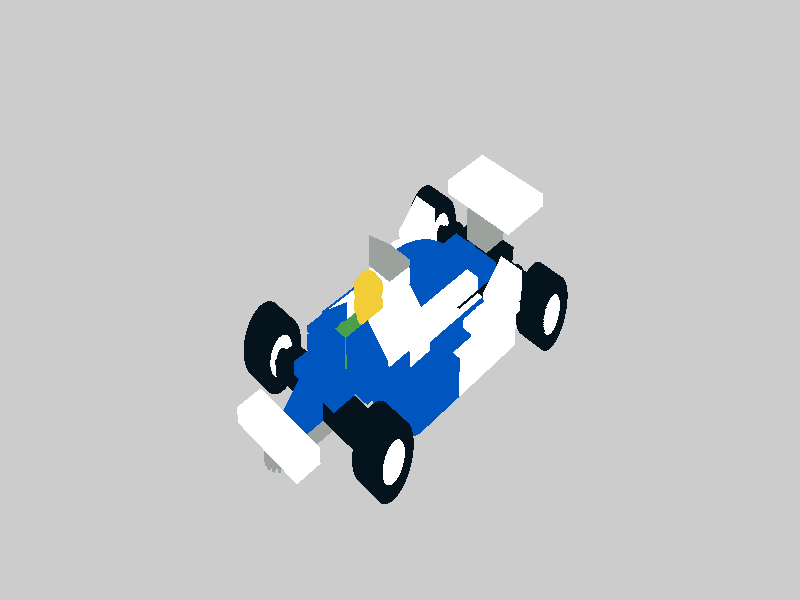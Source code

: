 // Generated By: LDView 4.1 Copyright (C) 2008 Travis Cobbs & Peter Bartfai
// See: http://ldview.sourceforge.net/
// Date: Tue Jun 28 22:45:34 2016
// Input LDraw File: 80s.ldr
// LDraw File Author: MLCad
//
// This file was automatically generated from an LDraw file by the program
// LDView.  See comments above for further details.

#declare LDXQual = 3;	// Quality (0 = Bounding Box; 1 = No Refraction; 2 = Normal; 3 = Stud Logos)
#declare LDXSW = 0.65;	// Seam Width (0 for no seams)
#declare LDXStuds = 1;	// Show studs? (1 = YES; 0 = NO)
#declare LDXRefls = 1;	// Reflections? (1 = YES; 0 = NO)
#declare LDXShads = 1;	// Shadows? (1 = YES; 0 = NO)
#declare LDXFloor = 1;	// Include Floor? (1 = YES; 0 = NO)

// Model bounds information
#declare LDXMinX = -94.75;
#declare LDXMinY = 16.25;
#declare LDXMinZ = -49.751999;
#declare LDXMaxX = 34.75;
#declare LDXMaxY = 86.75;
#declare LDXMaxZ = 189.75;
#declare LDXCenterX = -30;
#declare LDXCenterY = 51.5;
#declare LDXCenterZ = 69.999001;
#declare LDXCenter = <LDXCenterX,LDXCenterY,LDXCenterZ>;
#declare LDXRadius = 126.921593;

// Camera settings
#declare LDXCameraLoc = < 417.590546,-313.956116,-377.591522 >;	// Camera Location vector
#declare LDXCameraLookAt = < 22.847410336734583,8.3502736685653076,17.151574678847453 >;	// Camera look-at point vector
#declare LDXCameraSky = < -0.35355331295964665,-0.86602541850503822,0.35355343216893215 >;	// Camera sky vector (<0,-1,0> will usually work for standard "up")

#declare LDXFloorLoc = LDXMaxY;	// Floor location. (Dependent on floor axis; MAX_Y is bottom of model)
#declare LDXFloorAxis = y;	// Floor axis (x, y, or z)
#declare LDXFloorR = 0.8;	// Floor Red
#declare LDXFloorG = 0.8;	// Floor Green
#declare LDXFloorB = 0.8;	// Floor Blue
#declare LDXFloorAmb = 0.4;	// Floor Ambient
#declare LDXFloorDif = 0.4;	// Floor Diffuse
#declare LDXAmb = 0.4;
#declare LDXDif = 0.4;
#declare LDXRefl = 0.08;
#declare LDXPhong = 0.5;
#declare LDXPhongS = 40;
#declare LDXTRefl = 0.2;
#declare LDXTFilt = 0.85;
#declare LDXIoR = 1.25;
#declare LDXRubberRefl = 0;
#declare LDXRubberPhong = 0.1;
#declare LDXRubberPhongS = 10;
#declare LDXChromeRefl = 0.85;
#declare LDXChromeBril = 5;
#declare LDXChromeSpec = 0.8;
#declare LDXChromeRough = 0.01;
#declare LDXIPov = 1;	// Use inline POV code from LDraw file? (1 = YES; 0 = NO)
#declare LDXBgR = 0.6;	// Background Red
#declare LDXBgG = 0.6;	// Background Green
#declare LDXBgB = 0.6;	// Background Blue
#declare LDXOrigVer = version;	// DO NOT MODIFY

// Camera
#ifndef (LDXSkipCamera)
camera {
	#declare LDXCamAspect = 1362/632;
	location LDXCameraLoc
	sky LDXCameraSky
	right LDXCamAspect * < -1,0,0 >
	look_at LDXCameraLookAt
	angle 41.613163
}
#end

// Lights
#ifndef (LDXSkipLight1)
light_source {	// Latitude,Longitude: 45,0,LDXRadius*2
	<0*LDXRadius,-1.414214*LDXRadius,-1.414214*LDXRadius> + LDXCenter
	color rgb <1,1,1>
}
#end
#ifndef (LDXSkipLight2)
light_source {	// Latitude,Longitude: 30,120,LDXRadius*2
	<1.5*LDXRadius,-1*LDXRadius,0.866026*LDXRadius> + LDXCenter
	color rgb <1,1,1>
}
#end
#ifndef (LDXSkipLight3)
light_source {	// Latitude,Longitude: 60,-120,LDXRadius*2
	<-0.866025*LDXRadius,-1.732051*LDXRadius,0.5*LDXRadius> + LDXCenter
	color rgb <1,1,1>
}
#end

#macro LDXSeamMatrix(Width, Height, Depth, CenterX, CenterY, CenterZ)
#local aw = 0;
#local ah = 0;
#local ad = 0;
#local ax = 0;
#local ay = 0;
#local az = 0;
#if (Width != 0)
#local aw = 1-LDXSW/Width;
#end
#if (Height != 0)
#local ah = 1-LDXSW/Height;
#end
#if (Depth != 0)
#local ad = 1-LDXSW/Depth;
#end
#if (Width != 0 & CenterX != 0)
#local ax = LDXSW/(Width / CenterX);
#end
#if (Height != 0 & CenterY != 0)
#local ay = LDXSW/(Height / CenterY);
#end
#if (Depth != 0 & CenterZ != 0)
#local az = LDXSW/(Depth / CenterZ);
#end
matrix <aw,0,0,0,ah,0,0,0,ad,ax,ay,az>
#end


background { color rgb <LDXBgR,LDXBgG,LDXBgB> }

#ifndef (LDXSkipOpaqueColorMacro)
#macro LDXOpaqueColor(r, g, b)
#if (version >= 3.1) material { #end
	texture {
		pigment { rgbf <r,g,b,0> }
#if (LDXQual > 1)
		finish { ambient LDXAmb diffuse LDXDif }
		finish { phong LDXPhong phong_size LDXPhongS reflection LDXRefl }
#end
	}
#if (version >= 3.1) } #end
#end
#end

#ifndef (LDXColor0) // Black
#declare LDXColor0 = LDXOpaqueColor(0.019608,0.07451,0.113725)
#end

#ifndef (LDXColor1) // Blue
#declare LDXColor1 = LDXOpaqueColor(0,0.333333,0.74902)
#end

#ifndef (LDXColor7) // Light Gray
#declare LDXColor7 = LDXOpaqueColor(0.607843,0.631373,0.615686)
#end

#ifndef (LDXColor10) // Bright Green
#declare LDXColor10 = LDXOpaqueColor(0.294118,0.623529,0.290196)
#end

#ifndef (LDXColor14) // Yellow
#declare LDXColor14 = LDXOpaqueColor(0.94902,0.803922,0.215686)
#end

#ifndef (LDXColor15) // White
#declare LDXColor15 = LDXOpaqueColor(1,1,1)
#end

#declare LDX_4_dash_4disc_dot_dat_in_part = disc // Disc 1
{
	<0,0,0>,<0,1,0>,1
}

#declare LDX_4_dash_4disc_dot_dat = disc // Disc 1
{
	<0,0,0>,<0,1,0>,1
}

#declare LDX_4_dash_4cyli_dot_dat_in_part = cylinder // Cylinder 1
{
	<0,0,0>,<0,1,0>,1 open
}

#declare LDX_4_dash_4cyli_dot_dat = cylinder // Cylinder 1
{
	<0,0,0>,<0,1,0>,1 open
}

#declare LDX_stud3_dot_dat_in_part = union {
// Stud Tube Solid
// Name: stud3.dat
// Author: James Jessiman
// !LDRAW_ORG Primitive UPDATE 2012-01
// !LICENSE Redistributable under CCAL version 2.0 : see CAreadme.txt
// BFC CERTIFY CCW
// !HISTORY 2002-04-04 [sbliss] Modified for BFC compliance
// !HISTORY 2002-04-25 [PTadmin] Official Update 2002-02
// !HISTORY 2007-06-24 [PTadmin] Header formatted for Contributor Agreement
// !HISTORY 2008-07-01 [PTadmin] Official Update 2008-01
// !HISTORY 2012-02-16 [Philo] Changed to CCW
// !HISTORY 2012-03-30 [PTadmin] Official Update 2012-01
	object {
		LDX_4_dash_4disc_dot_dat_in_part
		matrix <4,0,0,0,1,0,0,0,4,0,-4,0>
	}
	object {
		LDX_4_dash_4cyli_dot_dat_in_part
		matrix <4,0,0,0,4,0,0,0,4,0,-4,0>
	}
}

#declare LDX_1_dash_4cyli_dot_dat_in_part = cylinder // Cylinder 0.25
{
	<0,0,0>,<0,1,0>,1 open
	clipped_by
	{
		plane
		{
			<0,0,-1>,0
		}
		plane
		{
			<-1,0,0>,0
		}
	}
}

#declare LDX_1_dash_4cyli_dot_dat = cylinder // Cylinder 0.25
{
	<0,0,0>,<0,1,0>,1 open
	clipped_by
	{
		plane
		{
			<0,0,-1>,0
		}
		plane
		{
			<-1,0,0>,0
		}
	}
}

#declare LDX_1_dash_4chrd_dot_dat_in_part = disc // Disc 0.25
{
	<0,0,0>,<0,1,0>,1
	clipped_by
	{
		plane
		{
			<-1,0,-0.99999999999999989>,-0.70710676908493042
		}
	}
}

#declare LDX_1_dash_4chrd_dot_dat = disc // Disc 0.25
{
	<0,0,0>,<0,1,0>,1
	clipped_by
	{
		plane
		{
			<-1,0,-0.99999999999999989>,-0.70710676908493042
		}
	}
}

#declare LDX_3_dash_8cyli_dot_dat_in_part = cylinder // Cylinder 0.375
{
	<0,0,0>,<0,1,0>,1 open
	clipped_by
	{
		plane
		{
			<0,0,-1>,0
		}
		plane
		{
			<-0.70710678118654768,0,-0.70710678118654746>,0
		}
	}
}

#declare LDX_3_dash_8cyli_dot_dat = cylinder // Cylinder 0.375
{
	<0,0,0>,<0,1,0>,1 open
	clipped_by
	{
		plane
		{
			<0,0,-1>,0
		}
		plane
		{
			<-0.70710678118654768,0,-0.70710678118654746>,0
		}
	}
}

#declare LDX_3_dash_8rin12_dot_dat_in_part = disc // Ring 0.375
{
	<0,0,0>,<0,1,0>,13,12
	clipped_by
	{
		plane
		{
			<0,0,-1>,0
		}
		plane
		{
			<-0.70710678118654768,0,-0.70710678118654746>,0
		}
	}
}

#declare LDX_3_dash_8rin12_dot_dat = disc // Ring 0.375
{
	<0,0,0>,<0,1,0>,13,12
	clipped_by
	{
		plane
		{
			<0,0,-1>,0
		}
		plane
		{
			<-0.70710678118654768,0,-0.70710678118654746>,0
		}
	}
}

#declare LDX_3_dash_8chrd_dot_dat_in_part = disc // Disc 0.375
{
	<0,0,0>,<0,1,0>,1
	clipped_by
	{
		plane
		{
			<-0.70710678118654757,0,-1.7071067811865475>,-0.38268345594406128
		}
	}
}

#declare LDX_3_dash_8chrd_dot_dat = disc // Disc 0.375
{
	<0,0,0>,<0,1,0>,1
	clipped_by
	{
		plane
		{
			<-0.70710678118654757,0,-1.7071067811865475>,-0.38268345594406128
		}
	}
}

#declare LDX_1_dash_4ndis_dot_dat_in_part = disc // Not-Disc 0.25
{
	<0,0,0>,<0,1,0>,2,1
	clipped_by
	{
		plane
		{
			<0,0,-1>,0
		}
		plane
		{
			<-1,0,0>,0
		}
		box
		{
			<-1,-1,-1>,<1,1,1>
		}
	}
}

#declare LDX_1_dash_4ndis_dot_dat = disc // Not-Disc 0.25
{
	<0,0,0>,<0,1,0>,2,1
	clipped_by
	{
		plane
		{
			<0,0,-1>,0
		}
		plane
		{
			<-1,0,0>,0
		}
		box
		{
			<-1,-1,-1>,<1,1,1>
		}
	}
}

#declare LDX_wpin_dot_dat_in_part = union {
// Wheel Holding Pin
// Name: wpin.dat
// Author: William Howard [WilliamH]
// !LDRAW_ORG Primitive UPDATE 2009-03
// !LICENSE Redistributable under CCAL version 2.0 : see CAreadme.txt
// BFC CERTIFY CCW
// !HISTORY 2009-12-29 [PTadmin] Official Update 2009-03
	object {
		LDX_4_dash_4cyli_dot_dat_in_part
		matrix <4,0,0,0,-4,0,0,0,4,0,0,0>
	}
	object {
		LDX_3_dash_8cyli_dot_dat_in_part
		matrix <-3.69552,0,-1.53073,0,7,0,1.53073,0,-3.69552,0,-11,0>
	}
	object {
		LDX_3_dash_8cyli_dot_dat_in_part
		matrix <3.69552,0,1.53073,0,7,0,-1.53073,0,3.69552,0,-11,0>
	}
	object {
		LDX_3_dash_8cyli_dot_dat_in_part
		matrix <4.00348,0,1.65829,0,1,0,-1.65829,0,4.00348,0,-12,0>
	}
	object {
		LDX_3_dash_8cyli_dot_dat_in_part
		matrix <-4.00348,0,-1.65829,0,1,0,1.65829,0,-4.00348,0,-12,0>
	}
	object {
		LDX_3_dash_8rin12_dot_dat_in_part
		matrix <0.30796,0,0.127561,0,-0.6,0,-0.127561,0,0.30796,0,-11,0>
	}
	object {
		LDX_3_dash_8rin12_dot_dat_in_part
		matrix <-0.30796,0,-0.127561,0,-0.6,0,0.127561,0,-0.30796,0,-11,0>
	}
	object {
		LDX_3_dash_8chrd_dot_dat_in_part
		matrix <4.00348,0,1.65829,0,0.6,0,-1.65829,0,4.00348,0,-12,0>
	}
	object {
		LDX_3_dash_8chrd_dot_dat_in_part
		matrix <-4.00348,0,-1.65829,0,0.6,0,1.65829,0,-4.00348,0,-12,0>
	}
	object {
		LDX_1_dash_4ndis_dot_dat_in_part
		matrix <0,0.6,0,0.666667,0,0,0.132667,0,0.666667,-4,-4.6,0>
	}
	object {
		LDX_1_dash_4ndis_dot_dat_in_part
		matrix <0,0.6,0,0.666667,0,0,0.132667,0,-0.666667,-4,-4.6,0>
	}
	object {
		LDX_1_dash_4ndis_dot_dat_in_part
		matrix <0,0.6,0,-0.666667,0,0,-0.132667,0,-0.666667,4,-4.6,0>
	}
	object {
		LDX_1_dash_4ndis_dot_dat_in_part
		matrix <0,0.6,0,-0.666667,0,0,-0.132667,0,0.666667,4,-4.6,0>
	}
// BFC INVERTNEXT
	object {
		LDX_1_dash_4cyli_dot_dat_in_part
		matrix <0,0.6,0,4,0,0,0.132667,0,0.666667,-4,-4.6,0>
	}
// BFC INVERTNEXT
	object {
		LDX_1_dash_4cyli_dot_dat_in_part
		matrix <0,0.6,0,4,0,0,0.132667,0,-0.666667,-4,-4.6,0>
	}
// BFC INVERTNEXT
	object {
		LDX_1_dash_4cyli_dot_dat_in_part
		matrix <0,0.6,0,-4,0,0,-0.132667,0,-0.666667,4,-4.6,0>
	}
// BFC INVERTNEXT
	object {
		LDX_1_dash_4cyli_dot_dat_in_part
		matrix <0,0.6,0,-4,0,0,-0.132667,0,0.666667,4,-4.6,0>
	}
}

#declare LDX_wpin2a_dot_dat_in_part = union {
// Wheel Holding Pin with 2 Fillets without Bottom Faces
// Name: wpin2a.dat
// Author: William Howard [WilliamH]
// !LDRAW_ORG Primitive UPDATE 2009-03
// !LICENSE Redistributable under CCAL version 2.0 : see CAreadme.txt
// BFC CERTIFY CCW
// !HISTORY 2009-12-29 [PTadmin] Official Update 2009-03
	object {
		LDX_1_dash_4cyli_dot_dat_in_part
		matrix <-3.53,0,-3.53,0,-2,0,-3.53,0,3.53,0,2,0>
	}
	object {
		LDX_1_dash_4chrd_dot_dat_in_part
		matrix <-3.53,0,-3.53,0,1,0,-3.53,0,3.53,0,0,0>
	}
	object {
		LDX_wpin_dot_dat_in_part
		matrix <1,0,0,0,1,0,0,0,1,0,0,0>
	}
}

#declare LDX_wpin2_dot_dat_in_part = union {
// Wheel Holding Pin with 2 Fillets
// Name: wpin2.dat
// Author: Mark Kennedy [mkennedy]
// !LDRAW_ORG Primitive UPDATE 2009-03
// !LICENSE Redistributable under CCAL version 2.0 : see CAreadme.txt
// BFC CERTIFY CCW
// !HISTORY 2006-08-11 [WilliamH] Modified to use new wpin2a primitive
// !HISTORY 2009-12-29 [PTadmin] Official Update 2009-03
	object {
		LDX_1_dash_4cyli_dot_dat_in_part
		matrix <3.53,0,-3.53,0,-2,0,3.53,0,3.53,0,2,0>
	}
	object {
		LDX_1_dash_4chrd_dot_dat_in_part
		matrix <3.53,0,-3.53,0,1,0,3.53,0,3.53,0,0,0>
	}
	object {
		LDX_1_dash_4chrd_dot_dat_in_part
		matrix <3.53,0,3.53,0,-1,0,3.53,0,-3.53,0,2,0>
	}
	object {
		LDX_wpin2a_dot_dat_in_part
		matrix <1,0,0,0,1,0,0,0,1,0,0,0>
	}
}

#declare LDX_4_dash_4ring2_dot_dat_in_part = disc // Ring 1
{
	<0,0,0>,<0,1,0>,3,2
}

#declare LDX_4_dash_4ring2_dot_dat = disc // Ring 1
{
	<0,0,0>,<0,1,0>,3,2
}

#declare LDX_stud2_dot_dat_in_part = union {
// Stud Open
// Name: stud2.dat
// Author: James Jessiman
// !LDRAW_ORG Primitive UPDATE 2009-02
// !LICENSE Redistributable under CCAL version 2.0 : see CAreadme.txt
// BFC CERTIFY CCW
// !HISTORY 1999-07-05 [PTadmin] Official Update 1999-05
// !HISTORY 2002-04-04 [sbliss] Modified for BFC compliance
// !HISTORY 2002-04-25 [PTadmin] Official Update 2002-02
// !HISTORY 2007-06-24 [PTadmin] Header formatted for Contributor Agreement
// !HISTORY 2008-07-01 [PTadmin] Official Update 2008-01
// !HISTORY 2009-06-21 [cwdee] Update ring references to 4-4ring
// !HISTORY 2009-09-03 [PTadmin] Official Update 2009-02
// BFC INVERTNEXT
	object {
		LDX_4_dash_4cyli_dot_dat_in_part
		matrix <4,0,0,0,4,0,0,0,4,0,-4,0>
	}
	object {
		LDX_4_dash_4cyli_dot_dat_in_part
		matrix <6,0,0,0,4,0,0,0,6,0,-4,0>
	}
	object {
		LDX_4_dash_4ring2_dot_dat_in_part
		matrix <2,0,0,0,1,0,0,0,2,0,-4,0>
	}
}

#declare LDX_2926_dot_dat =
#if (LDXQual = 0)
box {
	<-54,-4,-10>,<54,9.992126,10>
}
#else
union {
// Plate  1 x  4 with Wheels Holder
// Name: 2926.dat
// Author: James Jessiman
// !LDRAW_ORG Part UPDATE 2009-03
// !LICENSE Redistributable under CCAL version 2.0 : see CAreadme.txt
// BFC CERTIFY CCW
// !HISTORY 2007-05-22 [PTadmin] Header formatted for Contributor Agreement
// !HISTORY 2008-07-01 [PTadmin] Official Update 2008-01
// !HISTORY 2008-07-07 [jriley] BFC compliant, pin substitution (2003-11-12)
// !HISTORY 2008-07-08 [WilliamH] Used new wpin2 primitive (2006-06-26)
// !HISTORY 2008-07-09 [WilliamH] Added missing edge lines (2006-09-30)
// !HISTORY 2009-12-29 [PTadmin] Official Update 2009-03
	#if (LDXStuds)
		object {
			LDX_stud3_dot_dat_in_part
			matrix <1,0,0,0,-1,0,0,0,1,0,4,0>
		}
		object {
			LDX_stud3_dot_dat_in_part
			matrix <1,0,0,0,-1,0,0,0,1,20,4,0>
		}
		object {
			LDX_stud3_dot_dat_in_part
			matrix <1,0,0,0,-1,0,0,0,1,-20,4,0>
		}
	#end // LDXStuds
// BFC INVERTNEXT
	object {
		LDX_wpin2_dot_dat_in_part
		matrix <0,1,0,-1,0,0,0,0,1,42,5,0>
	}
	object {
		LDX_wpin2_dot_dat_in_part
		matrix <0,1,0,1,0,0,0,0,-1,-42,5,0>
	}
	#if (LDXStuds)
		object {
			LDX_stud2_dot_dat_in_part
			matrix <1,0,0,0,1,0,0,0,1,30,0,0>
		}
		object {
			LDX_stud2_dot_dat_in_part
			matrix <1,0,0,0,1,0,0,0,1,10,0,0>
		}
		object {
			LDX_stud2_dot_dat_in_part
			matrix <1,0,0,0,1,0,0,0,1,-10,0,0>
		}
		object {
			LDX_stud2_dot_dat_in_part
			matrix <1,0,0,0,1,0,0,0,1,-30,0,0>
		}
	#end // LDXStuds
	mesh2 {
		vertex_vectors {
			132,
			<-54,0.79933,-0.666667>, <-54,0.79933,0.666667>, <-54,0.99666,-1.65867>, <-54,0.99666,1.65867>,
			<-54,9.00334,-1.65867>, <-54,9.00334,1.65867>, <-54,9.20067,-0.666667>, <-54,9.20067,0.666667>,
			<-53,0.79933,-0.666667>, <-53,0.79933,0.666667>, <-53,0.99666,-1.65867>, <-53,0.99666,1.65867>,
			<-53,1.13266,-0.666667>, <-53,1.13266,0.666667>, <-53,1.30466,-1.53067>, <-53,1.30466,1.53067>,
			<-53,8.69534,-1.53067>, <-53,8.69534,1.53067>, <-53,8.86734,-0.666667>, <-53,8.86734,0.666667>,
			<-53,9.00334,-1.65867>, <-53,9.00334,1.65867>, <-53,9.20067,-0.666667>, <-53,9.20067,0.666667>,
			<-46.599998,1.13266,-0.666667>, <-46.599998,1.13266,0.666667>, <-46.599998,8.86734,-0.666667>, <-46.599998,8.86734,0.666667>,
			<-46,1.13266,-0.666667>, <-46,1.13266,0.666667>, <-46,1.30466,-1.53067>, <-46,1.30466,1.53067>,
			<-46,8.69534,-1.53067>, <-46,8.69534,1.53067>, <-46,8.86734,-0.666667>, <-46,8.86734,0.666667>,
			<-42,1.47,-3.53>, <-42,1.47,3.53>, <-42,2,-5>, <-42,2,-3.89>,
			<-42,2,3.89>, <-42,2,5>, <-42,8,-5>, <-42,8,-3.89>,
			<-42,8,3.89>, <-42,8,5>, <-42,8.53,-3.53>, <-42,8.53,3.53>,
			<-40,0,-10>, <-40,0,10>, <-40,1.47,-3.53>, <-40,1.47,3.53>,
			<-40,2,-10>, <-40,2,-3.89>, <-40,2,3.89>, <-40,2,10>,
			<-40,8,-10>, <-40,8,-3.89>, <-40,8,3.89>, <-40,8,10>,
			<-40,8.53,-3.53>, <-40,8.53,3.53>, <-36,4,-6>, <-36,4,6>,
			<-36,8,-6>, <-36,8,6>, <36,4,-6>, <36,4,6>,
			<36,8,-6>, <36,8,6>, <40,0,-10>, <40,0,10>,
			<40,1.47,-3.53>, <40,1.47,3.53>, <40,2,-10>, <40,2,-3.89>,
			<40,2,3.89>, <40,2,10>, <40,8,-10>, <40,8,-3.89>,
			<40,8,3.89>, <40,8,10>, <40,8.53,-3.53>, <40,8.53,3.53>,
			<42,1.47,-3.53>, <42,1.47,3.53>, <42,2,-5>, <42,2,-3.89>,
			<42,2,3.89>, <42,2,5>, <42,8,-5>, <42,8,-3.89>,
			<42,8,3.89>, <42,8,5>, <42,8.53,-3.53>, <42,8.53,3.53>,
			<46,1.13266,-0.666667>, <46,1.13266,0.666667>, <46,1.30466,-1.53067>, <46,1.30466,1.53067>,
			<46,8.69534,-1.53067>, <46,8.69534,1.53067>, <46,8.86734,-0.666667>, <46,8.86734,0.666667>,
			<46.599998,1.13266,-0.666667>, <46.599998,1.13266,0.666667>, <46.599998,8.86734,-0.666667>, <46.599998,8.86734,0.666667>,
			<53,0.79933,-0.666667>, <53,0.79933,0.666667>, <53,0.99666,-1.65867>, <53,0.99666,1.65867>,
			<53,1.13266,-0.666667>, <53,1.13266,0.666667>, <53,1.30466,-1.53067>, <53,1.30466,1.53067>,
			<53,8.69534,-1.53067>, <53,8.69534,1.53067>, <53,8.86734,-0.666667>, <53,8.86734,0.666667>,
			<53,9.00334,-1.65867>, <53,9.00334,1.65867>, <53,9.20067,-0.666667>, <53,9.20067,0.666667>,
			<54,0.79933,-0.666667>, <54,0.79933,0.666667>, <54,0.99666,-1.65867>, <54,0.99666,1.65867>,
			<54,9.00334,-1.65867>, <54,9.00334,1.65867>, <54,9.20067,-0.666667>, <54,9.20067,0.666667>
		}
		normal_vectors {
			18,
			<-1,0,0>, <-0.928477,0,-0.371391>, <-0.928477,0,0.371391>, <0,-1,0>,
			<0,-0.980755,-0.195242>, <0,-0.980755,0.195242>, <0,-0.561883,-0.827217>, <0,-0.561883,0.827217>,
			<0,0,-1>, <0,0,1>, <0,0.561883,-0.827217>, <0,0.561883,0.827217>,
			<0,0.980755,-0.195242>, <0,0.980755,0.195242>, <0,1,0>, <0.928477,0,-0.371391>,
			<0.928477,0,0.371391>, <1,-0,0>
		}
		face_indices {
			156,
			<63, 67, 66>, <63, 66, 62>, <63, 65, 69>, <63, 69, 67>,
			<62, 64, 65>, <62, 65, 63>, <66, 68, 64>, <66, 64, 62>,
			<67, 69, 68>, <67, 68, 66>, <81, 69, 65>, <81, 65, 59>,
			<56, 64, 68>, <56, 68, 78>, <78, 68, 69>, <78, 69, 81>,
			<59, 65, 64>, <59, 64, 56>, <70, 48, 49>, <70, 49, 71>,
			<49, 59, 81>, <49, 81, 71>, <48, 56, 59>, <48, 59, 49>,
			<70, 78, 56>, <70, 56, 48>, <71, 81, 78>, <71, 78, 70>,
			<83, 80, 92>, <83, 92, 95>, <94, 91, 79>, <94, 79, 82>,
			<95, 92, 91>, <95, 91, 94>, <82, 79, 80>, <82, 80, 83>,
			<85, 88, 76>, <85, 76, 73>, <72, 75, 87>, <72, 87, 84>,
			<81, 93, 92>, <81, 92, 80>, <90, 78, 79>, <90, 79, 91>,
			<74, 86, 87>, <74, 87, 75>, <89, 77, 76>, <89, 76, 88>,
			<93, 89, 86>, <93, 86, 90>, <84, 87, 88>, <84, 88, 85>,
			<77, 89, 93>, <77, 93, 81>, <86, 74, 78>, <86, 78, 90>,
			<103, 101, 117>, <103, 117, 119>, <99, 97, 113>, <99, 113, 115>,
			<96, 98, 114>, <96, 114, 112>, <100, 102, 118>, <100, 118, 116>,
			<119, 117, 121>, <119, 121, 123>, <115, 113, 109>, <115, 109, 111>,
			<112, 114, 110>, <112, 110, 108>, <116, 118, 122>, <116, 122, 120>,
			<123, 121, 129>, <123, 129, 131>, <111, 109, 125>, <111, 125, 127>,
			<108, 110, 126>, <108, 126, 124>, <120, 122, 130>, <120, 130, 128>,
			<127, 125, 131>, <127, 131, 129>, <131, 125, 109>, <131, 109, 123>,
			<119, 113, 105>, <119, 105, 107>, <104, 112, 118>, <104, 118, 106>,
			<108, 124, 130>, <108, 130, 122>, <124, 126, 128>, <124, 128, 130>,
			<60, 57, 43>, <60, 43, 46>, <47, 44, 58>, <47, 58, 61>,
			<46, 43, 44>, <46, 44, 47>, <61, 58, 57>, <61, 57, 60>,
			<36, 39, 53>, <36, 53, 50>, <51, 54, 40>, <51, 40, 37>,
			<56, 42, 43>, <56, 43, 57>, <45, 59, 58>, <45, 58, 44>,
			<55, 41, 40>, <55, 40, 54>, <38, 52, 53>, <38, 53, 39>,
			<42, 38, 41>, <42, 41, 45>, <37, 40, 39>, <37, 39, 36>,
			<52, 38, 42>, <52, 42, 56>, <41, 55, 59>, <41, 59, 45>,
			<34, 32, 16>, <34, 16, 18>, <30, 28, 12>, <30, 12, 14>,
			<29, 31, 15>, <29, 15, 13>, <33, 35, 19>, <33, 19, 17>,
			<18, 16, 20>, <18, 20, 22>, <14, 12, 8>, <14, 8, 10>,
			<13, 15, 11>, <13, 11, 9>, <17, 19, 23>, <17, 23, 21>,
			<22, 20, 4>, <22, 4, 6>, <10, 8, 0>, <10, 0, 2>,
			<9, 11, 3>, <9, 3, 1>, <21, 23, 7>, <21, 7, 5>,
			<2, 0, 6>, <2, 6, 4>, <6, 0, 8>, <6, 8, 22>,
			<18, 12, 24>, <18, 24, 26>, <25, 13, 19>, <25, 19, 27>,
			<9, 1, 7>, <9, 7, 23>, <1, 3, 5>, <1, 5, 7>
		}
		normal_indices {
			156,
			<3, 3, 3>, <3, 3, 3>, <9, 9, 9>, <9, 9, 9>,
			<0, 0, 0>, <0, 0, 0>, <8, 8, 8>, <8, 8, 8>,
			<17, 17, 17>, <17, 17, 17>, <3, 3, 3>, <3, 3, 3>,
			<3, 3, 3>, <3, 3, 3>, <3, 3, 3>, <3, 3, 3>,
			<3, 3, 3>, <3, 3, 3>, <3, 3, 3>, <3, 3, 3>,
			<9, 9, 9>, <9, 9, 9>, <0, 0, 0>, <0, 0, 0>,
			<8, 8, 8>, <8, 8, 8>, <17, 17, 17>, <17, 17, 17>,
			<6, 6, 6>, <6, 6, 6>, <7, 7, 7>, <7, 7, 7>,
			<0, 0, 0>, <0, 0, 0>, <17, 17, 17>, <17, 17, 17>,
			<10, 10, 10>, <10, 10, 10>, <11, 11, 11>, <11, 11, 11>,
			<3, 3, 3>, <3, 3, 3>, <3, 3, 3>, <3, 3, 3>,
			<14, 14, 14>, <14, 14, 14>, <14, 14, 14>, <14, 14, 14>,
			<0, 0, 0>, <0, 0, 0>, <0, 0, 0>, <0, 0, 0>,
			<1, 1, 1>, <1, 1, 1>, <2, 2, 2>, <2, 2, 2>,
			<4, 4, 4>, <4, 4, 4>, <12, 12, 12>, <12, 12, 12>,
			<13, 13, 13>, <13, 13, 13>, <5, 5, 5>, <5, 5, 5>,
			<17, 17, 17>, <17, 17, 17>, <17, 17, 17>, <17, 17, 17>,
			<17, 17, 17>, <17, 17, 17>, <17, 17, 17>, <17, 17, 17>,
			<4, 4, 4>, <4, 4, 4>, <12, 12, 12>, <12, 12, 12>,
			<13, 13, 13>, <13, 13, 13>, <5, 5, 5>, <5, 5, 5>,
			<0, 0, 0>, <0, 0, 0>, <9, 9, 9>, <9, 9, 9>,
			<9, 9, 9>, <9, 9, 9>, <8, 8, 8>, <8, 8, 8>,
			<8, 8, 8>, <8, 8, 8>, <0, 0, 0>, <0, 0, 0>,
			<7, 7, 7>, <7, 7, 7>, <6, 6, 6>, <6, 6, 6>,
			<17, 17, 17>, <17, 17, 17>, <0, 0, 0>, <0, 0, 0>,
			<11, 11, 11>, <11, 11, 11>, <10, 10, 10>, <10, 10, 10>,
			<3, 3, 3>, <3, 3, 3>, <3, 3, 3>, <3, 3, 3>,
			<14, 14, 14>, <14, 14, 14>, <14, 14, 14>, <14, 14, 14>,
			<17, 17, 17>, <17, 17, 17>, <17, 17, 17>, <17, 17, 17>,
			<16, 16, 16>, <16, 16, 16>, <15, 15, 15>, <15, 15, 15>,
			<5, 5, 5>, <5, 5, 5>, <13, 13, 13>, <13, 13, 13>,
			<12, 12, 12>, <12, 12, 12>, <4, 4, 4>, <4, 4, 4>,
			<0, 0, 0>, <0, 0, 0>, <0, 0, 0>, <0, 0, 0>,
			<0, 0, 0>, <0, 0, 0>, <0, 0, 0>, <0, 0, 0>,
			<5, 5, 5>, <5, 5, 5>, <13, 13, 13>, <13, 13, 13>,
			<12, 12, 12>, <12, 12, 12>, <4, 4, 4>, <4, 4, 4>,
			<17, 17, 17>, <17, 17, 17>, <8, 8, 8>, <8, 8, 8>,
			<8, 8, 8>, <8, 8, 8>, <9, 9, 9>, <9, 9, 9>,
			<9, 9, 9>, <9, 9, 9>, <17, 17, 17>, <17, 17, 17>
		}
	}
}
#end

#declare LDX_4_dash_4ring3_dot_dat_in_part = disc // Ring 1
{
	<0,0,0>,<0,1,0>,4,3
}

#declare LDX_4_dash_4ring3_dot_dat = disc // Ring 1
{
	<0,0,0>,<0,1,0>,4,3
}

#declare LDX_stud4_dot_dat_in_part = union {
// Stud Tube Open
// Name: stud4.dat
// Author: James Jessiman
// !LDRAW_ORG Primitive UPDATE 2009-02
// !LICENSE Redistributable under CCAL version 2.0 : see CAreadme.txt
// BFC CERTIFY CCW
// !HISTORY 1999-07-05 [PTadmin] Official Update 1999-05
// !HISTORY 2002-04-04 [sbliss] Modified for BFC compliance
// !HISTORY 2002-04-25 [PTadmin] Official Update 2002-02
// !HISTORY 2007-06-24 [PTadmin] Header formatted for Contributor Agreement
// !HISTORY 2008-07-01 [PTadmin] Official Update 2008-01
// !HISTORY 2009-06-21 [cwdee] Update ring references to 4-4ring
// !HISTORY 2009-09-03 [PTadmin] Official Update 2009-02
// BFC INVERTNEXT
	object {
		LDX_4_dash_4cyli_dot_dat_in_part
		matrix <6,0,0,0,4,0,0,0,6,0,-4,0>
	}
	object {
		LDX_4_dash_4cyli_dot_dat_in_part
		matrix <8,0,0,0,4,0,0,0,8,0,-4,0>
	}
	object {
		LDX_4_dash_4ring3_dot_dat_in_part
		matrix <2,0,0,0,1,0,0,0,2,0,-4,0>
	}
}

#declare LDXLegoSpace = 49.5;
#declare LDXStudLogo =
union {
	merge {
		// L
		sphere {<-88,0,0>,4}
		cylinder {<-88,0,0>,<0,0,0>,4 open}
		sphere {<0,0,0>,4}
		cylinder {<0,0,0>,<0,0,25>,4 open}
		sphere {<0,0,25>,4}
		clipped_by {plane{y,0}}
	}

	merge {
		// E
		sphere {<-88,0,25>,4}
		cylinder {<-88,0,25>,<-88,0,0>,4 open}
		sphere {<-88,0,0>,4}
		cylinder {<-88,0,0>,<0,0,0>,4 open}
		sphere {<0,0,0>,4}
		cylinder {<0,0,0>,<0,0,25>,4 open}
		sphere {<0,0,25>,4}
		sphere {<-44,0,17>,4}
		cylinder {<-44,0,0>,<-44,0,17>,4 open}
		clipped_by {plane{y,0}}
		translate <0,0,LDXLegoSpace>
	}

	merge {
		// G
		sphere {<-74,0,25>,4}
		torus {12.5,4 clipped_by{plane{x,0}} translate<-74,0,12.5>}
		cylinder {<-74,0,0>,<-14,0,0>,4 open}
		torus {12.5,4 clipped_by{plane{-x,0}} translate<-14,0,12.5>}
		cylinder {<-14,0,25>,<-44,0,25>,4 open}
		sphere {<-44,0,25>,4}
		cylinder {<-44,0,25>,<-44,0,17>,4 open}
		sphere {<-44,0,17>,4}
		clipped_by {plane{y,0}}
		translate <0,0,LDXLegoSpace*2>
	}

	merge {
		// O
		torus {12.5,4 clipped_by{plane{x,0}} translate<-74,0,12.5>}
		cylinder {<-74,0,0>,<-14,0,0>,4 open}
		torus {12.5,4 clipped_by{plane{-x,0}} translate<-14,0,12.5>}
		cylinder {<-14,0,25>,<-74,0,25>,4 open}
		clipped_by {plane{y,0}}
		translate <0,0,LDXLegoSpace*3>
	}

	matrix <1,0,-0.22,0,1,0,0,0,1,0,0,0>
	scale .045
	translate <1.85,-4,-4.45>
}

#declare LDX_stud_dot_dat_in_part =
#if (LDXQual <= 2)
cylinder { <0,0,0>, <0,-4,0>, 6 }
#else
union {
	cylinder { <0,0,0>, <0,-4,0>, 6 }
	object { LDXStudLogo }
}
#end

#declare LDX_stud_dot_dat =
#if (LDXQual <= 2)
cylinder { <0,0,0>, <0,-4,0>, 6 }
#else
union {
	cylinder { <0,0,0>, <0,-4,0>, 6 }
	object { LDXStudLogo }
}
#end

#declare LDX_3020_dot_dat =
#if (LDXQual = 0)
box {
	<-40,-4,-20>,<40,8,20>
}
#else
union {
// Plate  2 x  4
// Name: 3020.dat
// Author: James Jessiman
// !LDRAW_ORG Part UPDATE 2002-03
// !LICENSE Redistributable under CCAL version 2.0 : see CAreadme.txt
// BFC CERTIFY CCW
// !HISTORY 2001-10-26 [PTadmin] Official Update 2001-01
// !HISTORY 2002-05-07 [unknown] BFC Certification
// !HISTORY 2002-06-11 [PTadmin] Official Update 2002-03
// !HISTORY 2007-06-07 [PTadmin] Header formatted for Contributor Agreement
// !HISTORY 2008-07-01 [PTadmin] Official Update 2008-01
	#if (LDXStuds)
		object {
			LDX_stud4_dot_dat_in_part
			matrix <1,0,0,0,-1,0,0,0,1,20,4,0>
		}
		object {
			LDX_stud4_dot_dat_in_part
			matrix <1,0,0,0,-1,0,0,0,1,0,4,0>
		}
		object {
			LDX_stud4_dot_dat_in_part
			matrix <1,0,0,0,-1,0,0,0,1,-20,4,0>
		}
	#end // LDXStuds
// BFC INVERTNEXT
// Next Line was 4 16 40 8 -20 36 8 -16 -36 8 -16 -40 8 -20
// Next Line was 4 16 40 8 20 36 8 16 36 8 -16 40 8 -20
	#if (LDXStuds)
		object {
			LDX_stud_dot_dat_in_part
			matrix <1,0,0,0,1,0,0,0,1,30,0,10>
		}
		object {
			LDX_stud_dot_dat_in_part
			matrix <1,0,0,0,1,0,0,0,1,10,0,10>
		}
		object {
			LDX_stud_dot_dat_in_part
			matrix <1,0,0,0,1,0,0,0,1,-10,0,10>
		}
		object {
			LDX_stud_dot_dat_in_part
			matrix <1,0,0,0,1,0,0,0,1,-30,0,10>
		}
		object {
			LDX_stud_dot_dat_in_part
			matrix <1,0,0,0,1,0,0,0,1,30,0,-10>
		}
		object {
			LDX_stud_dot_dat_in_part
			matrix <1,0,0,0,1,0,0,0,1,10,0,-10>
		}
		object {
			LDX_stud_dot_dat_in_part
			matrix <1,0,0,0,1,0,0,0,1,-10,0,-10>
		}
		object {
			LDX_stud_dot_dat_in_part
			matrix <1,0,0,0,1,0,0,0,1,-30,0,-10>
		}
	#end // LDXStuds
	mesh2 {
		vertex_vectors {
			16,
			<-40,0,-20>, <-40,0,20>, <-40,8,-20>, <-40,8,20>,
			<-36,4,-16>, <-36,4,16>, <-36,8,-16>, <-36,8,16>,
			<36,4,-16>, <36,4,16>, <36,8,-16>, <36,8,16>,
			<40,0,-20>, <40,0,20>, <40,8,-20>, <40,8,20>
		}
		normal_vectors {
			5,
			<-1,0,0>, <0,-1,0>, <0,0,-1>, <0,0,1>,
			<1,-0,0>
		}
		face_indices {
			28,
			<5, 9, 8>, <5, 8, 4>, <5, 7, 11>, <5, 11, 9>,
			<4, 6, 7>, <4, 7, 5>, <8, 10, 6>, <8, 6, 4>,
			<9, 11, 10>, <9, 10, 8>, <15, 11, 7>, <15, 7, 3>,
			<2, 6, 10>, <2, 10, 14>, <14, 10, 11>, <14, 11, 15>,
			<3, 7, 6>, <3, 6, 2>, <1, 13, 12>, <1, 12, 0>,
			<1, 3, 15>, <1, 15, 13>, <0, 2, 3>, <0, 3, 1>,
			<12, 14, 2>, <12, 2, 0>, <13, 15, 14>, <13, 14, 12>
		}
		normal_indices {
			28,
			<1, 1, 1>, <1, 1, 1>, <3, 3, 3>, <3, 3, 3>,
			<0, 0, 0>, <0, 0, 0>, <2, 2, 2>, <2, 2, 2>,
			<4, 4, 4>, <4, 4, 4>, <1, 1, 1>, <1, 1, 1>,
			<1, 1, 1>, <1, 1, 1>, <1, 1, 1>, <1, 1, 1>,
			<1, 1, 1>, <1, 1, 1>, <1, 1, 1>, <1, 1, 1>,
			<3, 3, 3>, <3, 3, 3>, <0, 0, 0>, <0, 0, 0>,
			<2, 2, 2>, <2, 2, 2>, <4, 4, 4>, <4, 4, 4>
		}
	}
}
#end

#declare LDX_3022_dot_dat =
#if (LDXQual = 0)
box {
	<-20,-4,-20>,<20,8,20>
}
#else
union {
// Plate  2 x  2
// Name: 3022.dat
// Author: James Jessiman
// !LDRAW_ORG Part UPDATE 2002-03
// !LICENSE Redistributable under CCAL version 2.0 : see CAreadme.txt
// BFC CERTIFY CCW
// !HISTORY 2001-10-26 [PTadmin] Official Update 2001-01
// !HISTORY 2002-05-07 [unknown] BFC Certification
// !HISTORY 2002-06-11 [PTadmin] Official Update 2002-03
// !HISTORY 2007-06-07 [PTadmin] Header formatted for Contributor Agreement
// !HISTORY 2008-07-01 [PTadmin] Official Update 2008-01
	#if (LDXStuds)
		object {
			LDX_stud4_dot_dat_in_part
			matrix <1,0,0,0,-1,0,0,0,1,0,4,0>
		}
	#end // LDXStuds
// BFC INVERTNEXT
// Next Line was 4 16 20 8 -20 16 8 -16 -16 8 -16 -20 8 -20
// Next Line was 4 16 20 8 20 16 8 16 16 8 -16 20 8 -20
	#if (LDXStuds)
		object {
			LDX_stud_dot_dat_in_part
			matrix <1,0,0,0,1,0,0,0,1,10,0,10>
		}
		object {
			LDX_stud_dot_dat_in_part
			matrix <1,0,0,0,1,0,0,0,1,-10,0,10>
		}
		object {
			LDX_stud_dot_dat_in_part
			matrix <1,0,0,0,1,0,0,0,1,10,0,-10>
		}
		object {
			LDX_stud_dot_dat_in_part
			matrix <1,0,0,0,1,0,0,0,1,-10,0,-10>
		}
	#end // LDXStuds
	mesh2 {
		vertex_vectors {
			16,
			<-20,0,-20>, <-20,0,20>, <-20,8,-20>, <-20,8,20>,
			<-16,4,-16>, <-16,4,16>, <-16,8,-16>, <-16,8,16>,
			<16,4,-16>, <16,4,16>, <16,8,-16>, <16,8,16>,
			<20,0,-20>, <20,0,20>, <20,8,-20>, <20,8,20>
		}
		normal_vectors {
			5,
			<-1,0,0>, <0,-1,0>, <0,0,-1>, <0,0,1>,
			<1,-0,0>
		}
		face_indices {
			28,
			<5, 9, 8>, <5, 8, 4>, <5, 7, 11>, <5, 11, 9>,
			<4, 6, 7>, <4, 7, 5>, <8, 10, 6>, <8, 6, 4>,
			<9, 11, 10>, <9, 10, 8>, <15, 11, 7>, <15, 7, 3>,
			<2, 6, 10>, <2, 10, 14>, <14, 10, 11>, <14, 11, 15>,
			<3, 7, 6>, <3, 6, 2>, <1, 13, 12>, <1, 12, 0>,
			<1, 3, 15>, <1, 15, 13>, <0, 2, 3>, <0, 3, 1>,
			<12, 14, 2>, <12, 2, 0>, <13, 15, 14>, <13, 14, 12>
		}
		normal_indices {
			28,
			<1, 1, 1>, <1, 1, 1>, <3, 3, 3>, <3, 3, 3>,
			<0, 0, 0>, <0, 0, 0>, <2, 2, 2>, <2, 2, 2>,
			<4, 4, 4>, <4, 4, 4>, <1, 1, 1>, <1, 1, 1>,
			<1, 1, 1>, <1, 1, 1>, <1, 1, 1>, <1, 1, 1>,
			<1, 1, 1>, <1, 1, 1>, <1, 1, 1>, <1, 1, 1>,
			<3, 3, 3>, <3, 3, 3>, <0, 0, 0>, <0, 0, 0>,
			<2, 2, 2>, <2, 2, 2>, <4, 4, 4>, <4, 4, 4>
		}
	}
}
#end

#declare LDX_50950_dot_dat =
#if (LDXQual = 0)
box {
	<-10,0,-30>,<10,24,30>
}
#else
union {
// Slope Brick Curved  3 x  1
// Name: 50950.dat
// Author: Orion Pobursky [OrionP]
// !LDRAW_ORG Part UPDATE 2005-01
// !LICENSE Redistributable under CCAL version 2.0 : see CAreadme.txt
// BFC CERTIFY CCW
// !HISTORY 2005-12-28 [PTadmin] Official Update 2005-01
// !HISTORY 2007-07-09 [PTadmin] Header formatted for Contributor Agreement
// !HISTORY 2008-07-01 [PTadmin] Official Update 2008-01
// BFC INVERTNEXT
	mesh2 {
		vertex_vectors {
			74,
			<-10,0,30>, <-10,0.86,16.950001>, <-10,3.41,4.12>, <-10,7.61,-8.27>,
			<-10,12,10>, <-10,12,30>, <-10,13.4,-20>, <-10,16,10>,
			<-10,16,10.001>, <-10,16,30>, <-10,20,-30>, <-10,20,10>,
			<-10,20,10.001>, <-10,24,-30>, <-10,24,10>, <-6,4,26>,
			<-6,4.688,15.56>, <-6,4.998,14>, <-6,5.7925,10>, <-6,5.793,10>,
			<-6,6.588,6>, <-6,6.728,5.296>, <-6,10.088,-4.616>, <-6,14.72,-14>,
			<-6,15.9995,10>, <-6,16,26>, <-6,20,-26>, <-6,20,-22>,
			<-6,20,6>, <-6,24,-26>, <-6,24,6>, <-1,4.998,14>,
			<-1,5.7925,10>, <-1,5.793,10>, <-1,5.793,14>, <-1,15.9995,10>,
			<-1,16,14>, <1,4.998,14>, <1,5.7925,10>, <1,5.793,10>,
			<1,5.793,14>, <1,15.9995,10>, <1,16,14>, <6,4,26>,
			<6,4.688,15.56>, <6,4.998,14>, <6,5.7925,10>, <6,5.793,10>,
			<6,6.588,6>, <6,6.728,5.296>, <6,10.088,-4.616>, <6,14.72,-14>,
			<6,15.9995,10>, <6,16,26>, <6,20,-26>, <6,20,-22>,
			<6,20,6>, <6,24,-26>, <6,24,6>, <10,0,30>,
			<10,0.86,16.950001>, <10,3.41,4.12>, <10,7.61,-8.27>, <10,12,10>,
			<10,12,30>, <10,13.4,-20>, <10,16,10>, <10,16,10.001>,
			<10,16,30>, <10,20,-30>, <10,20,10>, <10,20,10.001>,
			<10,24,-30>, <10,24,10>
		}
		normal_vectors {
			19,
			<-1,0,0>, <0,-1,0>, <0,-0.997836,-0.065758>, <0,-0.991434,-0.13061>,
			<0,-0.980822,-0.194907>, <0,-0.965986,-0.258593>, <0,-0.92389,-0.382659>, <0,-0.867349,-0.497701>,
			<0,-0.83461,-0.550842>, <0,0,-1>, <0,0,1>, <0,0,1>,
			<0,0.83461,0.550842>, <0,0.867349,0.497701>, <0,0.92389,0.382659>, <0,0.966,0.258541>,
			<0,0.991432,0.130626>, <0,0.997836,0.065758>, <1,-0,0>
		}
		face_indices {
			114,
			<70, 73, 14>, <70, 14, 11>, <69, 72, 73>, <69, 73, 70>,
			<10, 13, 72>, <10, 72, 69>, <11, 14, 13>, <11, 13, 10>,
			<56, 58, 30>, <56, 30, 28>, <54, 57, 58>, <54, 58, 56>,
			<26, 29, 57>, <26, 57, 54>, <28, 30, 29>, <28, 29, 26>,
			<8, 67, 71>, <8, 71, 12>, <18, 24, 35>, <18, 35, 32>,
			<38, 41, 52>, <38, 52, 46>, <28, 20, 48>, <28, 48, 56>,
			<4, 5, 9>, <4, 9, 7>, <64, 63, 66>, <64, 66, 68>,
			<0, 59, 68>, <0, 68, 9>, <43, 15, 25>, <43, 25, 53>,
			<54, 26, 27>, <54, 27, 55>, <43, 44, 16>, <43, 16, 15>,
			<44, 45, 17>, <44, 17, 16>, <45, 47, 39>, <45, 39, 37>,
			<31, 33, 19>, <31, 19, 17>, <48, 49, 21>, <48, 21, 20>,
			<49, 50, 22>, <49, 22, 21>, <50, 51, 23>, <50, 23, 22>,
			<51, 55, 27>, <51, 27, 23>, <15, 16, 19>, <15, 19, 25>,
			<19, 24, 25>, <43, 53, 47>, <43, 47, 44>, <47, 53, 52>,
			<24, 7, 9>, <24, 9, 25>, <52, 53, 68>, <52, 68, 66>,
			<68, 53, 25>, <68, 25, 9>, <48, 56, 50>, <48, 50, 49>,
			<50, 56, 55>, <50, 55, 51>, <20, 21, 22>, <20, 22, 28>,
			<22, 23, 27>, <22, 27, 28>, <29, 13, 14>, <29, 14, 30>,
			<57, 58, 73>, <57, 73, 72>, <29, 57, 72>, <29, 72, 13>,
			<30, 14, 73>, <30, 73, 58>, <41, 35, 36>, <41, 36, 42>,
			<36, 34, 40>, <36, 40, 42>, <35, 33, 34>, <35, 34, 36>,
			<42, 40, 39>, <42, 39, 41>, <37, 39, 40>, <31, 34, 33>,
			<37, 40, 34>, <37, 34, 31>, <59, 0, 1>, <59, 1, 60>,
			<60, 1, 2>, <60, 2, 61>, <61, 2, 3>, <61, 3, 62>,
			<62, 3, 6>, <62, 6, 65>, <65, 6, 10>, <65, 10, 69>,
			<63, 69, 70>, <63, 62, 65>, <63, 65, 69>, <63, 60, 61>,
			<63, 61, 62>, <63, 64, 59>, <63, 59, 60>, <4, 11, 10>,
			<4, 10, 6>, <4, 6, 3>, <4, 3, 2>, <4, 2, 1>,
			<4, 1, 0>, <4, 0, 5>
		}
		normal_indices {
			114,
			<9, 9, 9>, <9, 9, 9>, <0, 0, 0>, <0, 0, 0>,
			<10, 10, 10>, <10, 10, 10>, <18, 18, 18>, <18, 18, 18>,
			<9, 9, 9>, <9, 9, 9>, <0, 0, 0>, <0, 0, 0>,
			<10, 10, 10>, <10, 10, 10>, <18, 18, 18>, <18, 18, 18>,
			<9, 9, 9>, <9, 9, 9>, <10, 10, 10>, <10, 10, 11>,
			<10, 10, 10>, <10, 10, 11>, <9, 9, 9>, <9, 9, 9>,
			<18, 18, 18>, <18, 18, 18>, <0, 0, 0>, <0, 0, 0>,
			<9, 9, 9>, <9, 9, 9>, <10, 10, 10>, <10, 10, 10>,
			<1, 1, 1>, <1, 1, 1>, <2, 3, 3>, <2, 3, 2>,
			<3, 4, 4>, <3, 4, 3>, <4, 4, 4>, <4, 4, 4>,
			<4, 4, 4>, <4, 4, 4>, <4, 5, 5>, <4, 5, 4>,
			<5, 6, 6>, <5, 6, 5>, <6, 7, 7>, <6, 7, 6>,
			<7, 8, 8>, <7, 8, 7>, <0, 0, 0>, <0, 0, 0>,
			<0, 0, 0>, <18, 18, 18>, <18, 18, 18>, <18, 18, 18>,
			<1, 1, 1>, <1, 1, 1>, <1, 1, 1>, <1, 1, 1>,
			<1, 1, 1>, <1, 1, 1>, <18, 18, 18>, <18, 18, 18>,
			<18, 18, 18>, <18, 18, 18>, <0, 0, 0>, <0, 0, 0>,
			<0, 0, 0>, <0, 0, 0>, <1, 1, 1>, <1, 1, 1>,
			<1, 1, 1>, <1, 1, 1>, <1, 1, 1>, <1, 1, 1>,
			<1, 1, 1>, <1, 1, 1>, <1, 1, 1>, <1, 1, 1>,
			<9, 9, 9>, <9, 9, 9>, <18, 18, 18>, <18, 18, 18>,
			<0, 0, 0>, <0, 0, 0>, <0, 0, 0>, <18, 18, 18>,
			<9, 9, 9>, <9, 9, 9>, <17, 17, 16>, <17, 16, 16>,
			<16, 16, 15>, <16, 15, 15>, <15, 15, 14>, <15, 14, 14>,
			<14, 14, 13>, <14, 13, 13>, <13, 13, 12>, <13, 12, 12>,
			<0, 0, 0>, <0, 0, 0>, <0, 0, 0>, <0, 0, 0>,
			<0, 0, 0>, <0, 0, 0>, <0, 0, 0>, <18, 18, 18>,
			<18, 18, 18>, <18, 18, 18>, <18, 18, 18>, <18, 18, 18>,
			<18, 18, 18>, <18, 18, 18>
		}
	}
}
#end

#declare LDX_3023_dot_dat =
#if (LDXQual = 0)
box {
	<-20,-4,-10>,<20,8,10>
}
#else
union {
// Plate  1 x  2
// Name: 3023.dat
// Author: James Jessiman
// !LDRAW_ORG Part UPDATE 2002-03
// !LICENSE Redistributable under CCAL version 2.0 : see CAreadme.txt
// BFC CERTIFY CCW
// !HISTORY 2001-10-26 [PTadmin] Official Update 2001-01
// !HISTORY 2002-05-07 [unknown] BFC Certification
// !HISTORY 2002-06-11 [PTadmin] Official Update 2002-03
// !HISTORY 2007-06-07 [PTadmin] Header formatted for Contributor Agreement
// !HISTORY 2008-07-01 [PTadmin] Official Update 2008-01
	#if (LDXStuds)
		object {
			LDX_stud3_dot_dat_in_part
			matrix <1,0,0,0,-1,0,0,0,1,0,4,0>
		}
	#end // LDXStuds
// BFC INVERTNEXT
	#if (LDXStuds)
		object {
			LDX_stud_dot_dat_in_part
			matrix <1,0,0,0,1,0,0,0,1,10,0,0>
		}
		object {
			LDX_stud_dot_dat_in_part
			matrix <1,0,0,0,1,0,0,0,1,-10,0,0>
		}
	#end // LDXStuds
	mesh2 {
		vertex_vectors {
			16,
			<-20,0,-10>, <-20,0,10>, <-20,8,-10>, <-20,8,10>,
			<-16,4,-6>, <-16,4,6>, <-16,8,-6>, <-16,8,6>,
			<16,4,-6>, <16,4,6>, <16,8,-6>, <16,8,6>,
			<20,0,-10>, <20,0,10>, <20,8,-10>, <20,8,10>
		}
		normal_vectors {
			5,
			<-1,0,0>, <0,-1,0>, <0,0,-1>, <0,0,1>,
			<1,-0,0>
		}
		face_indices {
			28,
			<5, 9, 8>, <5, 8, 4>, <5, 7, 11>, <5, 11, 9>,
			<4, 6, 7>, <4, 7, 5>, <8, 10, 6>, <8, 6, 4>,
			<9, 11, 10>, <9, 10, 8>, <15, 11, 7>, <15, 7, 3>,
			<3, 7, 6>, <3, 6, 2>, <2, 6, 10>, <2, 10, 14>,
			<14, 10, 11>, <14, 11, 15>, <1, 13, 12>, <1, 12, 0>,
			<1, 3, 15>, <1, 15, 13>, <0, 2, 3>, <0, 3, 1>,
			<12, 14, 2>, <12, 2, 0>, <13, 15, 14>, <13, 14, 12>
		}
		normal_indices {
			28,
			<1, 1, 1>, <1, 1, 1>, <3, 3, 3>, <3, 3, 3>,
			<0, 0, 0>, <0, 0, 0>, <2, 2, 2>, <2, 2, 2>,
			<4, 4, 4>, <4, 4, 4>, <1, 1, 1>, <1, 1, 1>,
			<1, 1, 1>, <1, 1, 1>, <1, 1, 1>, <1, 1, 1>,
			<1, 1, 1>, <1, 1, 1>, <1, 1, 1>, <1, 1, 1>,
			<3, 3, 3>, <3, 3, 3>, <0, 0, 0>, <0, 0, 0>,
			<2, 2, 2>, <2, 2, 2>, <4, 4, 4>, <4, 4, 4>
		}
	}
}
#end

#declare LDX_4_dash_4ring4_dot_dat_in_part = disc // Ring 1
{
	<0,0,0>,<0,1,0>,5,4
}

#declare LDX_4_dash_4ring4_dot_dat = disc // Ring 1
{
	<0,0,0>,<0,1,0>,5,4
}

#declare LDX_4_dash_4cylo_dot_dat_in_part = union {
// Cylinder Open 1.0
// Name: 4-4cylo.dat
// Author: Mark Kennedy [mkennedy]
// !LDRAW_ORG Primitive UPDATE 2010-01
// !LICENSE Redistributable under CCAL version 2.0 : see CAreadme.txt
// BFC CERTIFY CCW
// !HISTORY 2010-04-05 [PTadmin] Official Update 2010-01
	object {
		LDX_4_dash_4cyli_dot_dat_in_part
		matrix <1,0,0,0,1,0,0,0,1,0,0,0>
	}
}

#declare LDX_6141_dot_dat_sub_part =
#if (LDXQual = 0)
box {
	<-10,-4,-10>,<10,8,10>
}
#else
union {
// Plate  1 x  1 Round
// Name: 6141.dat
// Author: James Jessiman
// !LDRAW_ORG Part UPDATE 2015-01
// !LICENSE Redistributable under CCAL version 2.0 : see CAreadme.txt
// BFC CERTIFY CCW
// !HISTORY 1998-06-20 [PTadmin] Official Update 1998-06
// !HISTORY 2003-01-29 [sbliss]  Completed header; BFC'ed; misc cleanup
// !HISTORY 2003-08-01 [PTadmin] Official Update 2003-02
// !HISTORY 2007-10-26 [PTadmin] Header formatted for Contributor Agreement
// !HISTORY 2008-07-01 [PTadmin] Official Update 2008-01
// !HISTORY 2014-11-29 [Steffen] Renamed from 4073
// !HISTORY 2014-12-28 [MagFors] Primitive substitution
// !HISTORY 2015-10-11 [PTadmin] Official Update 2015-01
	#if (LDXStuds)
		object {
			LDX_stud4_dot_dat_in_part
			matrix <-1,0,0,0,-1.25,0,0,0,1,0,3,0>
		}
	#end // LDXStuds
	object {
		LDX_4_dash_4disc_dot_dat_in_part
		matrix <-6,0,0,0,-1,0,0,0,6,0,3,0>
	}
	object {
		LDX_4_dash_4ring4_dot_dat_in_part
		matrix <-2,0,0,0,-1,0,0,0,2,0,3,0>
	}
	object {
		LDX_4_dash_4cylo_dot_dat_in_part
		matrix <10,0,0,0,3,0,0,0,10,0,0,0>
	}
	object {
		LDX_4_dash_4ring4_dot_dat_in_part
		matrix <2,0,0,0,1,0,0,0,2,0,0,0>
	}
	object {
		LDX_4_dash_4ring3_dot_dat_in_part
		matrix <2,0,0,0,1,0,0,0,2,0,0,0>
	}
	#if (LDXStuds)
		object {
			LDX_stud_dot_dat_in_part
			matrix <1,0,0,0,1,0,0,0,1,0,0,0>
		}
	#end // LDXStuds
}
#end

#declare LDX_4073_dot_dat =
#if (LDXQual = 0)
box {
	<-10,-4,-10>,<10,8,10>
}
#else
union {
// ~Moved to 6141
// Name: 4073.dat
// Author: [PTadmin]
// !LDRAW_ORG Part Alias UPDATE 2015-01
// !LICENSE Redistributable under CCAL version 2.0 : see CAreadme.txt
// BFC CERTIFY CCW
// !HISTORY 2015-10-11 [PTadmin] Official Update 2015-01
// // Plate  1 x  1 Round
	object {
		LDX_6141_dot_dat_sub_part
		matrix <1,0,0,0,1,0,0,0,1,0,0,0>
	}
}
#end

#declare LDX_3024_dot_dat =
#if (LDXQual = 0)
box {
	<-10,-4,-10>,<10,8,10>
}
#else
union {
// Plate  1 x  1
// Name: 3024.dat
// Author: James Jessiman
// !LDRAW_ORG Part UPDATE 2002-03
// !LICENSE Redistributable under CCAL version 2.0 : see CAreadme.txt
// BFC CERTIFY CCW
// !HISTORY 2001-10-26 [PTadmin] Official Update 2001-01
// !HISTORY 2002-05-07 [unknown] BFC Certification
// !HISTORY 2002-06-11 [PTadmin] Official Update 2002-03
// !HISTORY 2007-06-07 [PTadmin] Header formatted for Contributor Agreement
// !HISTORY 2008-07-01 [PTadmin] Official Update 2008-01
// BFC INVERTNEXT
	#if (LDXStuds)
		object {
			LDX_stud_dot_dat_in_part
			matrix <1,0,0,0,1,0,0,0,1,0,0,0>
		}
	#end // LDXStuds
	mesh2 {
		vertex_vectors {
			16,
			<-10,0,-10>, <-10,0,10>, <-10,8,-10>, <-10,8,10>,
			<-6,4,-6>, <-6,4,6>, <-6,8,-6>, <-6,8,6>,
			<6,4,-6>, <6,4,6>, <6,8,-6>, <6,8,6>,
			<10,0,-10>, <10,0,10>, <10,8,-10>, <10,8,10>
		}
		normal_vectors {
			5,
			<-1,0,0>, <0,-1,0>, <0,0,-1>, <0,0,1>,
			<1,-0,0>
		}
		face_indices {
			28,
			<5, 9, 8>, <5, 8, 4>, <5, 7, 11>, <5, 11, 9>,
			<4, 6, 7>, <4, 7, 5>, <8, 10, 6>, <8, 6, 4>,
			<9, 11, 10>, <9, 10, 8>, <15, 11, 7>, <15, 7, 3>,
			<3, 7, 6>, <3, 6, 2>, <2, 6, 10>, <2, 10, 14>,
			<14, 10, 11>, <14, 11, 15>, <1, 13, 12>, <1, 12, 0>,
			<1, 3, 15>, <1, 15, 13>, <0, 2, 3>, <0, 3, 1>,
			<12, 14, 2>, <12, 2, 0>, <13, 15, 14>, <13, 14, 12>
		}
		normal_indices {
			28,
			<1, 1, 1>, <1, 1, 1>, <3, 3, 3>, <3, 3, 3>,
			<0, 0, 0>, <0, 0, 0>, <2, 2, 2>, <2, 2, 2>,
			<4, 4, 4>, <4, 4, 4>, <1, 1, 1>, <1, 1, 1>,
			<1, 1, 1>, <1, 1, 1>, <1, 1, 1>, <1, 1, 1>,
			<1, 1, 1>, <1, 1, 1>, <1, 1, 1>, <1, 1, 1>,
			<3, 3, 3>, <3, 3, 3>, <0, 0, 0>, <0, 0, 0>,
			<2, 2, 2>, <2, 2, 2>, <4, 4, 4>, <4, 4, 4>
		}
	}
}
#end

#declare LDX_3794b_dot_dat =
#if (LDXQual = 0)
box {
	<-20,-4,-10>,<20,8,10>
}
#else
union {
// Plate  1 x  2 with Groove with 1 Centre Stud
// Name: 3794b.dat
// Author: Magnus Forsberg [MagFors]
// !LDRAW_ORG Part UPDATE 2011-02
// !LICENSE Redistributable under CCAL version 2.0 : see CAreadme.txt
// BFC CERTIFY CCW
// !KEYWORDS jumper, offset, tile, spacer
// !HISTORY 2011-12-29 [PTadmin] Official Update 2011-02
	#if (LDXStuds)
		object {
			LDX_stud3_dot_dat_in_part
			matrix <1,0,0,0,-1,0,0,0,1,0,4,0>
		}
	#end // LDXStuds
// BFC INVERTNEXT
	#if (LDXStuds)
		object {
			LDX_stud2_dot_dat_in_part
			matrix <1,0,0,0,1,0,0,0,1,0,0,0>
		}
	#end // LDXStuds
	mesh2 {
		vertex_vectors {
			24,
			<-20,0,-10>, <-20,0,10>, <-20,7,-10>, <-20,7,10>,
			<-19,7,-9>, <-19,7,9>, <-19,8,-9>, <-19,8,9>,
			<-16,4,-6>, <-16,4,6>, <-16,8,-6>, <-16,8,6>,
			<16,4,-6>, <16,4,6>, <16,8,-6>, <16,8,6>,
			<19,7,-9>, <19,7,9>, <19,8,-9>, <19,8,9>,
			<20,0,-10>, <20,0,10>, <20,7,-10>, <20,7,10>
		}
		normal_vectors {
			5,
			<-1,0,0>, <0,-1,0>, <0,0,-1>, <0,0,1>,
			<1,-0,0>
		}
		face_indices {
			44,
			<9, 13, 12>, <9, 12, 8>, <9, 11, 15>, <9, 15, 13>,
			<8, 10, 11>, <8, 11, 9>, <12, 14, 10>, <12, 10, 8>,
			<13, 15, 14>, <13, 14, 12>, <19, 15, 11>, <19, 11, 7>,
			<7, 11, 10>, <7, 10, 6>, <6, 10, 14>, <6, 14, 18>,
			<18, 14, 15>, <18, 15, 19>, <5, 7, 19>, <5, 19, 17>,
			<4, 6, 7>, <4, 7, 5>, <16, 18, 6>, <16, 6, 4>,
			<17, 19, 18>, <17, 18, 16>, <23, 17, 5>, <23, 5, 3>,
			<3, 5, 4>, <3, 4, 2>, <2, 4, 16>, <2, 16, 22>,
			<22, 16, 17>, <22, 17, 23>, <1, 21, 20>, <1, 20, 0>,
			<1, 3, 23>, <1, 23, 21>, <0, 2, 3>, <0, 3, 1>,
			<20, 22, 2>, <20, 2, 0>, <21, 23, 22>, <21, 22, 20>
		}
		normal_indices {
			44,
			<1, 1, 1>, <1, 1, 1>, <3, 3, 3>, <3, 3, 3>,
			<0, 0, 0>, <0, 0, 0>, <2, 2, 2>, <2, 2, 2>,
			<4, 4, 4>, <4, 4, 4>, <1, 1, 1>, <1, 1, 1>,
			<1, 1, 1>, <1, 1, 1>, <1, 1, 1>, <1, 1, 1>,
			<1, 1, 1>, <1, 1, 1>, <3, 3, 3>, <3, 3, 3>,
			<0, 0, 0>, <0, 0, 0>, <2, 2, 2>, <2, 2, 2>,
			<4, 4, 4>, <4, 4, 4>, <1, 1, 1>, <1, 1, 1>,
			<1, 1, 1>, <1, 1, 1>, <1, 1, 1>, <1, 1, 1>,
			<1, 1, 1>, <1, 1, 1>, <1, 1, 1>, <1, 1, 1>,
			<3, 3, 3>, <3, 3, 3>, <0, 0, 0>, <0, 0, 0>,
			<2, 2, 2>, <2, 2, 2>, <4, 4, 4>, <4, 4, 4>
		}
	}
}
#end

#declare LDX_63864_dot_dat =
#if (LDXQual = 0)
box {
	<-30,0,-10>,<30,8,10>
}
#else
union {
// Tile  1 x  3 with Groove
// Name: 63864.dat
// Author: Tim Gould [timgould]
// !LDRAW_ORG Part UPDATE 2010-01
// !LICENSE Redistributable under CCAL version 2.0 : see CAreadme.txt
// BFC CERTIFY CCW
// !HISTORY 2010-04-05 [PTadmin] Official Update 2010-01
// BFC INVERTNEXT
	#if (LDXStuds)
		object {
			LDX_stud3_dot_dat_in_part
			matrix <1,0,0,0,-1,0,0,0,1,10,4,0>
		}
		object {
			LDX_stud3_dot_dat_in_part
			matrix <1,0,0,0,-1,0,0,0,1,-10,4,0>
		}
	#end // LDXStuds
	mesh2 {
		vertex_vectors {
			24,
			<-30,0,-10>, <-30,0,10>, <-30,7,-10>, <-30,7,10>,
			<-29,7,-9>, <-29,7,9>, <-29,8,-9>, <-29,8,9>,
			<-26,4,-6>, <-26,4,6>, <-26,8,-6>, <-26,8,6>,
			<26,4,-6>, <26,4,6>, <26,8,-6>, <26,8,6>,
			<29,7,-9>, <29,7,9>, <29,8,-9>, <29,8,9>,
			<30,0,-10>, <30,0,10>, <30,7,-10>, <30,7,10>
		}
		normal_vectors {
			6,
			<-1,-0,0>, <0,-1,0>, <0,0,-1>, <0,0,1>,
			<0,1,0>, <1,0,0>
		}
		face_indices {
			44,
			<0, 20, 21>, <0, 21, 1>, <3, 1, 21>, <3, 21, 23>,
			<2, 0, 1>, <2, 1, 3>, <22, 20, 0>, <22, 0, 2>,
			<23, 21, 20>, <23, 20, 22>, <7, 5, 17>, <7, 17, 19>,
			<6, 4, 5>, <6, 5, 7>, <18, 16, 4>, <18, 4, 6>,
			<19, 17, 16>, <19, 16, 18>, <13, 9, 8>, <13, 8, 12>,
			<13, 15, 11>, <13, 11, 9>, <12, 14, 15>, <12, 15, 13>,
			<8, 10, 14>, <8, 14, 12>, <9, 11, 10>, <9, 10, 8>,
			<2, 4, 16>, <2, 16, 22>, <23, 17, 5>, <23, 5, 3>,
			<2, 3, 5>, <2, 5, 4>, <23, 22, 16>, <23, 16, 17>,
			<6, 10, 14>, <6, 14, 18>, <19, 15, 11>, <19, 11, 7>,
			<6, 7, 11>, <6, 11, 10>, <19, 18, 14>, <19, 14, 15>
		}
		normal_indices {
			44,
			<4, 4, 4>, <4, 4, 4>, <2, 2, 2>, <2, 2, 2>,
			<5, 5, 5>, <5, 5, 5>, <3, 3, 3>, <3, 3, 3>,
			<0, 0, 0>, <0, 0, 0>, <2, 2, 2>, <2, 2, 2>,
			<5, 5, 5>, <5, 5, 5>, <3, 3, 3>, <3, 3, 3>,
			<0, 0, 0>, <0, 0, 0>, <4, 4, 4>, <4, 4, 4>,
			<2, 2, 2>, <2, 2, 2>, <0, 0, 0>, <0, 0, 0>,
			<3, 3, 3>, <3, 3, 3>, <5, 5, 5>, <5, 5, 5>,
			<1, 1, 1>, <1, 1, 1>, <1, 1, 1>, <1, 1, 1>,
			<1, 1, 1>, <1, 1, 1>, <1, 1, 1>, <1, 1, 1>,
			<1, 1, 1>, <1, 1, 1>, <1, 1, 1>, <1, 1, 1>,
			<1, 1, 1>, <1, 1, 1>, <1, 1, 1>, <1, 1, 1>
		}
	}
}
#end

#declare LDX_3623_dot_dat =
#if (LDXQual = 0)
box {
	<-30,-4,-10>,<30,8,10>
}
#else
union {
// Plate  1 x  3
// Name: 3623.dat
// Author: James Jessiman
// !LDRAW_ORG Part UPDATE 2003-03
// !LICENSE Redistributable under CCAL version 2.0 : see CAreadme.txt
// BFC CERTIFY CCW
// !HISTORY 2003-06-08 [jriley] BFC compliant
// !HISTORY 2003-12-19 [PTadmin] Official Update 2003-03
// !HISTORY 2007-06-25 [PTadmin] Header formatted for Contributor Agreement
// !HISTORY 2008-07-01 [PTadmin] Official Update 2008-01
	#if (LDXStuds)
		object {
			LDX_stud3_dot_dat_in_part
			matrix <1,0,0,0,-1,0,0,0,1,10,4,0>
		}
		object {
			LDX_stud3_dot_dat_in_part
			matrix <1,0,0,0,-1,0,0,0,1,-10,4,0>
		}
	#end // LDXStuds
// BFC INVERTNEXT
	#if (LDXStuds)
		object {
			LDX_stud_dot_dat_in_part
			matrix <1,0,0,0,1,0,0,0,1,20,0,0>
		}
		object {
			LDX_stud_dot_dat_in_part
			matrix <1,0,0,0,1,0,0,0,1,0,0,0>
		}
		object {
			LDX_stud_dot_dat_in_part
			matrix <1,0,0,0,1,0,0,0,1,-20,0,0>
		}
	#end // LDXStuds
	mesh2 {
		vertex_vectors {
			16,
			<-30,0,-10>, <-30,0,10>, <-30,8,-10>, <-30,8,10>,
			<-26,4,-6>, <-26,4,6>, <-26,8,-6>, <-26,8,6>,
			<26,4,-6>, <26,4,6>, <26,8,-6>, <26,8,6>,
			<30,0,-10>, <30,0,10>, <30,8,-10>, <30,8,10>
		}
		normal_vectors {
			5,
			<-1,0,0>, <0,-1,0>, <0,0,-1>, <0,0,1>,
			<1,-0,0>
		}
		face_indices {
			28,
			<5, 9, 8>, <5, 8, 4>, <5, 7, 11>, <5, 11, 9>,
			<4, 6, 7>, <4, 7, 5>, <8, 10, 6>, <8, 6, 4>,
			<9, 11, 10>, <9, 10, 8>, <15, 11, 7>, <15, 7, 3>,
			<3, 7, 6>, <3, 6, 2>, <2, 6, 10>, <2, 10, 14>,
			<14, 10, 11>, <14, 11, 15>, <1, 13, 12>, <1, 12, 0>,
			<1, 3, 15>, <1, 15, 13>, <0, 2, 3>, <0, 3, 1>,
			<12, 14, 2>, <12, 2, 0>, <13, 15, 14>, <13, 14, 12>
		}
		normal_indices {
			28,
			<1, 1, 1>, <1, 1, 1>, <3, 3, 3>, <3, 3, 3>,
			<0, 0, 0>, <0, 0, 0>, <2, 2, 2>, <2, 2, 2>,
			<4, 4, 4>, <4, 4, 4>, <1, 1, 1>, <1, 1, 1>,
			<1, 1, 1>, <1, 1, 1>, <1, 1, 1>, <1, 1, 1>,
			<1, 1, 1>, <1, 1, 1>, <1, 1, 1>, <1, 1, 1>,
			<3, 3, 3>, <3, 3, 3>, <0, 0, 0>, <0, 0, 0>,
			<2, 2, 2>, <2, 2, 2>, <4, 4, 4>, <4, 4, 4>
		}
	}
}
#end

#declare LDX_4_dash_4cyls_dot_dat_in_part = cylinder // Sloped Cylinder 1
{
	<0,0,0>,<0,2,0>,1 open
	clipped_by
	{
		plane
		{
			<1,1,0>,0.70710678118654757
		}
	}
}

#declare LDX_4_dash_4cyls_dot_dat = cylinder // Sloped Cylinder 1
{
	<0,0,0>,<0,2,0>,1 open
	clipped_by
	{
		plane
		{
			<1,1,0>,0.70710678118654757
		}
	}
}

#declare LDX_stud3a_dot_dat_in_part = union {
// Stud Tube Solid without Base Edges
// Name: stud3a.dat
// Author: James Jessiman
// !LDRAW_ORG Primitive UPDATE 2003-02
// !LICENSE Redistributable under CCAL version 2.0 : see CAreadme.txt
// BFC CERTIFY CCW
// !HISTORY 2002-08-31 [izanette] Modified with WINDZ for BFC compliance
// !HISTORY 2003-08-01 [PTadmin] Official Update 2003-02
// !HISTORY 2007-06-24 [PTadmin] Header formatted for Contributor Agreement
// !HISTORY 2008-07-01 [PTadmin] Official Update 2008-01
	object {
		LDX_4_dash_4disc_dot_dat_in_part
		matrix <4,0,0,0,1,0,0,0,4,0,-4,0>
	}
	object {
		LDX_4_dash_4cyli_dot_dat_in_part
		matrix <4,0,0,0,4,0,0,0,4,0,-4,0>
	}
}

#declare LDX_85984_dot_dat =
#if (LDXQual = 0)
box {
	<-20,-16,-10>,<20,0,10>
}
#else
union {
// Slope Brick 31  1 x  2 x  0.667
// Name: 85984.dat
// Author: Magnus Forsberg [MagFors]
// !LDRAW_ORG Part UPDATE 2015-01
// !LICENSE Redistributable under CCAL version 2.0 : see CAreadme.txt
// BFC CERTIFY CCW
// !HISTORY 2010-04-05 [PTadmin] Official Update 2010-01
// !HISTORY 2014-11-21 [roland] Auto-corrected with libfix version of LDCad 1.4
// !HISTORY 2015-10-11 [PTadmin] Official Update 2015-01
	object {
		LDX_4_dash_4cyls_dot_dat_in_part
		matrix <0,0,-4,0,-2.3,0,-4,0,0,0,-4.8,0>
	}
	object {
		LDX_4_dash_4cyli_dot_dat_in_part
		matrix <4,0,0,0,0.8,0,0,0,4,0,-4.8,0>
	}
	#if (LDXStuds)
		object {
			LDX_stud3a_dot_dat_in_part
			matrix <1,0,0,0,-1,0,0,0,1,0,-4,0>
		}
	#end // LDXStuds
// // replace next line with patterned surface
// //
	mesh2 {
		vertex_vectors {
			40,
			<-20,-16,10>, <-20,-4,-10>, <-20,-1,-10>, <-20,-1,10>,
			<-19,-1,-9>, <-19,-1,9>, <-19,0,-9>, <-19,0,9>,
			<-16,-10.6,6>, <-16,-3.4,-6>, <-16,0,-6>, <-16,0,6>,
			<-13.109,-4,-5>, <-12.296,-4,-5.543>, <-12.296,-3.674,-5.543>, <-10,-4,-6>,
			<-10,-3.4,-6>, <-7.704,-4,-5.543>, <-7.704,-3.674,-5.543>, <-6.891,-4,-5>,
			<6.891,-4,-5>, <7.704,-4,-5.543>, <7.704,-3.674,-5.543>, <10,-4,-6>,
			<10,-3.4,-6>, <12.296,-4,-5.543>, <12.296,-3.674,-5.543>, <13.109,-4,-5>,
			<16,-10.6,6>, <16,-3.4,-6>, <16,0,-6>, <16,0,6>,
			<19,-1,-9>, <19,-1,9>, <19,0,-9>, <19,0,9>,
			<20,-16,10>, <20,-4,-10>, <20,-1,-10>, <20,-1,10>
		}
		normal_vectors {
			13,
			<-1,0,0>, <-0.555408,-0,-0.831578>, <-0.195212,0,-0.980761>, <0,-1,0>,
			<0.000024,-0.857517,-0.514455>, <0.000036,-0.857447,-0.514572>, <0,-0.857493,-0.514496>, <-0,0,-1>,
			<0,0,1>, <0,0.857493,0.514496>, <0.195212,0,-0.980761>, <0.555408,0,-0.831578>,
			<1,-0,0>
		}
		face_indices {
			74,
			<14, 12, 13>, <13, 15, 16>, <13, 16, 14>, <15, 17, 18>,
			<15, 18, 16>, <17, 19, 18>, <13, 12, 19>, <13, 19, 17>,
			<13, 17, 15>, <22, 20, 21>, <21, 23, 24>, <21, 24, 22>,
			<23, 25, 26>, <23, 26, 24>, <25, 27, 26>, <21, 20, 27>,
			<21, 27, 25>, <23, 21, 25>, <12, 14, 9>, <16, 9, 14>,
			<20, 22, 18>, <20, 18, 19>, <22, 24, 16>, <22, 16, 18>,
			<26, 29, 24>, <27, 29, 26>, <12, 9, 8>, <19, 12, 8>,
			<28, 20, 19>, <28, 19, 8>, <28, 29, 27>, <28, 27, 20>,
			<31, 28, 8>, <31, 8, 11>, <9, 29, 30>, <9, 30, 10>,
			<28, 31, 30>, <28, 30, 29>, <8, 9, 10>, <8, 10, 11>,
			<35, 33, 32>, <35, 32, 34>, <7, 5, 33>, <7, 33, 35>,
			<6, 4, 5>, <6, 5, 7>, <34, 32, 4>, <34, 4, 6>,
			<30, 31, 35>, <30, 35, 34>, <11, 10, 6>, <11, 6, 7>,
			<10, 30, 34>, <10, 34, 6>, <31, 11, 7>, <31, 7, 35>,
			<38, 32, 33>, <38, 33, 39>, <3, 5, 4>, <3, 4, 2>,
			<39, 33, 5>, <39, 5, 3>, <2, 4, 32>, <2, 32, 38>,
			<38, 37, 1>, <38, 1, 2>, <0, 3, 2>, <0, 2, 1>,
			<36, 37, 38>, <36, 38, 39>, <0, 36, 39>, <0, 39, 3>,
			<36, 0, 1>, <36, 1, 37>
		}
		normal_indices {
			74,
			<1, 1, 1>, <2, 7, 7>, <2, 7, 2>, <7, 10, 10>,
			<7, 10, 7>, <11, 11, 11>, <3, 3, 3>, <3, 3, 3>,
			<3, 3, 3>, <1, 1, 1>, <2, 7, 7>, <2, 7, 2>,
			<7, 10, 10>, <7, 10, 7>, <11, 11, 11>, <3, 3, 3>,
			<3, 3, 3>, <3, 3, 3>, <5, 4, 4>, <4, 4, 4>,
			<5, 4, 4>, <5, 4, 5>, <4, 4, 4>, <4, 4, 4>,
			<4, 4, 4>, <5, 4, 4>, <5, 4, 6>, <6, 5, 6>,
			<6, 6, 6>, <6, 6, 6>, <6, 4, 5>, <6, 5, 6>,
			<8, 8, 8>, <8, 8, 8>, <7, 7, 7>, <7, 7, 7>,
			<12, 12, 12>, <12, 12, 12>, <0, 0, 0>, <0, 0, 0>,
			<0, 0, 0>, <0, 0, 0>, <7, 7, 7>, <7, 7, 7>,
			<12, 12, 12>, <12, 12, 12>, <8, 8, 8>, <8, 8, 8>,
			<3, 3, 3>, <3, 3, 3>, <3, 3, 3>, <3, 3, 3>,
			<3, 3, 3>, <3, 3, 3>, <3, 3, 3>, <3, 3, 3>,
			<3, 3, 3>, <3, 3, 3>, <3, 3, 3>, <3, 3, 3>,
			<3, 3, 3>, <3, 3, 3>, <3, 3, 3>, <3, 3, 3>,
			<8, 8, 8>, <8, 8, 8>, <12, 12, 12>, <12, 12, 12>,
			<0, 0, 0>, <0, 0, 0>, <7, 7, 7>, <7, 7, 7>,
			<9, 9, 9>, <9, 9, 9>
		}
	}
}
#end

#declare LDX_4_dash_4con4_dot_dat_in_part = cone // Cone 1
{
	<0,0,0>,5,<0,1,0>,4 open
}

#declare LDX_4_dash_4con4_dot_dat = cone // Cone 1
{
	<0,0,0>,5,<0,1,0>,4 open
}

#declare LDX_4_dash_4ring5_dot_dat_in_part = disc // Ring 1
{
	<0,0,0>,<0,1,0>,6,5
}

#declare LDX_4_dash_4ring5_dot_dat = disc // Ring 1
{
	<0,0,0>,<0,1,0>,6,5
}

#declare LDX_30028_dot_dat =
#if (LDXQual = 0)
box {
	<-5,-18,-18>,<15,18,18>
}
#else
union {
// Tyre  8/ 40 x  8 Slick Smooth
// Name: 30028.dat
// Author: Thomas Burger [grapeape]
// !LDRAW_ORG Part UPDATE 2012-02
// !LICENSE Redistributable under CCAL version 2.0 : see CAreadme.txt
// BFC CERTIFY CCW
// !HISTORY 1998-02-12 [PTadmin] Official Update 1998-02
// !HISTORY 2003-06-08 [jriley]  BFC compliant, ring substitutions
// !HISTORY 2004-04-22 [PTadmin] Official Update 2004-02
// !HISTORY 2007-05-25 [PTadmin] Header formatted for Contributor Agreement
// !HISTORY 2008-07-01 [PTadmin] Official Update 2008-01
// !HISTORY 2012-04-29 [Steffen] added 4-4edge
// !HISTORY 2012-08-09 [PTadmin] Official Update 2012-02
// BFC INVERTNEXT
	object {
		LDX_4_dash_4con4_dot_dat_in_part
		matrix <0,2,0,2,0,0,0,0,2,1,0,0>
	}
// BFC INVERTNEXT
	object {
		LDX_4_dash_4con4_dot_dat_in_part
		matrix <0,2,0,-2,0,0,0,0,2,9,0,0>
	}
// BFC INVERTNEXT
	object {
		LDX_4_dash_4cyli_dot_dat_in_part
		matrix <0,10,0,-6,0,0,0,0,10,15,0,0>
	}
// BFC INVERTNEXT
	object {
		LDX_4_dash_4cyli_dot_dat_in_part
		matrix <0,10,0,-6,0,0,0,0,10,1,0,0>
	}
// BFC INVERTNEXT
	object {
		LDX_4_dash_4cyli_dot_dat_in_part
		matrix <0,8,0,-4,0,0,0,0,8,7,0,0>
	}
	object {
		LDX_4_dash_4cyli_dot_dat_in_part
		matrix <0,18,0,-20,0,0,0,0,18,15,0,0>
	}
	object {
		LDX_4_dash_4ring2_dot_dat_in_part
		matrix <0,5,0,-1,0,0,0,0,-5,15,0,0>
	}
	object {
		LDX_4_dash_4ring5_dot_dat_in_part
		matrix <0,3,0,-1,0,0,0,0,-3,15,0,0>
	}
	object {
		LDX_4_dash_4ring2_dot_dat_in_part
		matrix <0,5,0,1,0,0,0,0,5,-5,0,0>
	}
	object {
		LDX_4_dash_4ring5_dot_dat_in_part
		matrix <0,3,0,1,0,0,0,0,3,-5,0,0>
	}
}
#end

#declare LDX_1_dash_8cyli_dot_dat_in_part = cylinder // Cylinder 0.125
{
	<0,0,0>,<0,1,0>,1 open
	clipped_by
	{
		plane
		{
			<0,0,-1>,0
		}
		plane
		{
			<-0.70710678118654746,0,0.70710678118654757>,0
		}
	}
}

#declare LDX_1_dash_8cyli_dot_dat = cylinder // Cylinder 0.125
{
	<0,0,0>,<0,1,0>,1 open
	clipped_by
	{
		plane
		{
			<0,0,-1>,0
		}
		plane
		{
			<-0.70710678118654746,0,0.70710678118654757>,0
		}
	}
}

#declare LDX_4_dash_4rin17_dot_dat_in_part = disc // Ring 1
{
	<0,0,0>,<0,1,0>,18,17
}

#declare LDX_4_dash_4rin17_dot_dat = disc // Ring 1
{
	<0,0,0>,<0,1,0>,18,17
}

#declare LDX_4_dash_4ring9_dot_dat_in_part = disc // Ring 1
{
	<0,0,0>,<0,1,0>,10,9
}

#declare LDX_4_dash_4ring9_dot_dat = disc // Ring 1
{
	<0,0,0>,<0,1,0>,10,9
}

#declare LDX_30027a_dot_dat =
#if (LDXQual = 0)
box {
	<-10,-10,-10>,<10,10,10>
}
#else
union {
// Wheel Rim  8 x  8 Round Hole for Wheel Holding Pin
// Name: 30027a.dat
// Author: Thomas Burger [grapeape]
// !LDRAW_ORG Part UPDATE 2012-02
// !LICENSE Redistributable under CCAL version 2.0 : see CAreadme.txt
// BFC CERTIFY CCW
// !HISTORY 1998-02-12 [PTadmin] Official Update 1998-02
// !HISTORY 1999-05-17 [PTadmin] Official Update 1999-03
// !HISTORY 2007-05-25 [PTadmin] Header formatted for Contributor Agreement
// !HISTORY 2008-07-01 [PTadmin] Official Update 2008-01
// !HISTORY 2008-07-07 [technog] BFC'd and corrected inner details (2006-01-15)
// !HISTORY 2012-04-26 [PTadmin] Renamed from 30027
// !HISTORY 2012-04-28 [MagFors] Rotated 90 degrees around Y-axis and centered on Z-axis
// !HISTORY 2012-08-09 [PTadmin] Official Update 2012-02
// // Nomenclature: width_(mm) x rim_diameter_(mm) [optional qualifier]
// // additions
	object {
		LDX_4_dash_4cyli_dot_dat_in_part
		matrix <0,8,0,0,0,-4,8,0,0,0,0,2>
	}
// // disks
	object {
		LDX_4_dash_4con4_dot_dat_in_part
		matrix <0,2,0,0,0,-2,2,0,0,0,0,4>
	}
	object {
		LDX_4_dash_4con4_dot_dat_in_part
		matrix <0,2,0,0,0,2,2,0,0,0,0,-4>
	}
// // inner disk
	object {
		LDX_4_dash_4ring2_dot_dat_in_part
		matrix <0,2,0,0,0,-1,2,0,0,0,0,10>
	}
	object {
		LDX_4_dash_4ring3_dot_dat_in_part
		matrix <0,2,0,0,0,-1,2,0,0,0,0,4>
	}
	object {
		LDX_4_dash_4ring2_dot_dat_in_part
		matrix <0,2,0,0,0,1,2,0,0,0,0,0>
	}
	object {
		LDX_4_dash_4disc_dot_dat_in_part
		matrix <4,0,0,0,0,-1,0,4,0,0,0,-2>
	}
	object {
		LDX_4_dash_4disc_dot_dat_in_part
		matrix <4,0,0,0,0,1,0,4,0,0,0,-4>
	}
	object {
		LDX_1_dash_8cyli_dot_dat_in_part
		matrix <1.531,-3.696,0,0,0,-2,3.696,1.531,0,0,0,-2>
	}
	object {
		LDX_1_dash_8cyli_dot_dat_in_part
		matrix <-3.696,-1.531,0,0,0,-2,1.531,-3.696,0,0,0,-2>
	}
	object {
		LDX_1_dash_8cyli_dot_dat_in_part
		matrix <-1.531,3.696,0,0,0,-2,-3.696,-1.531,0,0,0,-2>
	}
	object {
		LDX_1_dash_8cyli_dot_dat_in_part
		matrix <3.696,1.531,0,0,0,-2,-1.531,3.696,0,0,0,-2>
	}
// BFC INVERTNEXT
	object {
		LDX_4_dash_4cyli_dot_dat_in_part
		matrix <0,4,0,0,0,-10,4,0,0,0,0,10>
	}
	object {
		LDX_4_dash_4cyli_dot_dat_in_part
		matrix <0,6,0,0,0,-6,6,0,0,0,0,10>
	}
// BFC INVERTNEXT
	object {
		LDX_4_dash_4cyli_dot_dat_in_part
		matrix <0,6,0,0,0,-2,6,0,0,0,0,0>
	}
// BFC INVERTNEXT
	object {
		LDX_4_dash_4cyli_dot_dat_in_part
		matrix <0,8,0,0,0,-6,8,0,0,0,0,10>
	}
// BFC INVERTNEXT
	object {
		LDX_4_dash_4cyli_dot_dat_in_part
		matrix <0,8.5,0,0,0,-6,8.5,0,0,0,0,-4>
	}
	object {
		LDX_4_dash_4cyli_dot_dat_in_part
		matrix <0,10,0,0,0,-6,10,0,0,0,0,10>
	}
	object {
		LDX_4_dash_4cyli_dot_dat_in_part
		matrix <0,10,0,0,0,-6,10,0,0,0,0,-4>
	}
// // side edges
	object {
		LDX_4_dash_4rin17_dot_dat_in_part
		matrix <0.5,0,0,0,0,1,0,0.5,0,0,0,-10>
	}
	object {
		LDX_4_dash_4ring9_dot_dat_in_part
		matrix <1,0,0,0,0,1,0,1,0,0,0,-10>
	}
	object {
		LDX_4_dash_4ring4_dot_dat_in_part
		matrix <0,2,0,0,0,-1,2,0,0,0,0,10>
	}
	mesh2 {
		vertex_vectors {
			88,
			<-8.5,0,-4>, <-8.202,-1.5,-4>, <-8.202,1.5,-4>, <-7.853,-3.253,-4>,
			<-7.853,3.253,-4>, <-6.01,-6.01,-4>, <-6.01,6.01,-4>, <-6,0,-2>,
			<-5.701,-1.5,-2>, <-5.701,1.5,-2>, <-5.543,-2.296,-2>, <-5.543,2.296,-2>,
			<-4.242,-4.242,-2>, <-4.242,4.242,-2>, <-4,0,-4>, <-4,0,-2>,
			<-3.701,-1.5,-4>, <-3.701,-1.5,-2>, <-3.701,1.5,-4>, <-3.701,1.5,-2>,
			<-3.695,-1.531,-4>, <-3.695,-1.531,-2>, <-3.695,1.531,-4>, <-3.695,1.531,-2>,
			<-3.253,-7.853,-4>, <-3.253,7.853,-4>, <-2.296,-5.543,-2>, <-2.296,5.543,-2>,
			<-1.531,-3.695,-4>, <-1.531,-3.695,-2>, <-1.531,3.695,-4>, <-1.531,3.695,-2>,
			<-1.5,-8.202,-4>, <-1.5,-5.701,-2>, <-1.5,-3.701,-4>, <-1.5,-3.701,-2>,
			<-1.5,3.701,-4>, <-1.5,3.701,-2>, <-1.5,5.701,-2>, <-1.5,8.202,-4>,
			<0,-8.5,-4>, <0,-6,-2>, <0,-4,-4>, <0,-4,-2>,
			<0,4,-4>, <0,4,-2>, <0,6,-2>, <0,8.5,-4>,
			<1.5,-8.202,-4>, <1.5,-5.701,-2>, <1.5,-3.701,-4>, <1.5,-3.701,-2>,
			<1.5,3.701,-4>, <1.5,3.701,-2>, <1.5,5.701,-2>, <1.5,8.202,-4>,
			<1.531,-3.695,-4>, <1.531,-3.695,-2>, <1.531,3.695,-4>, <1.531,3.695,-2>,
			<2.296,-5.543,-2>, <2.296,5.543,-2>, <3.253,-7.853,-4>, <3.253,7.853,-4>,
			<3.695,-1.531,-4>, <3.695,-1.531,-2>, <3.695,1.531,-4>, <3.695,1.531,-2>,
			<3.701,-1.5,-4>, <3.701,-1.5,-2>, <3.701,1.5,-4>, <3.701,1.5,-2>,
			<4,0,-4>, <4,0,-2>, <4.242,-4.242,-2>, <4.242,4.242,-2>,
			<5.543,-2.296,-2>, <5.543,2.296,-2>, <5.701,-1.5,-2>, <5.701,1.5,-2>,
			<6,0,-2>, <6.01,-6.01,-4>, <6.01,6.01,-4>, <7.853,-3.253,-4>,
			<7.853,3.253,-4>, <8.202,-1.5,-4>, <8.202,1.5,-4>, <8.5,0,-4>
		}
		normal_vectors {
			34,
			<-1,-0,0>, <-0.98178,-0.190023,0>, <-0.98178,0.190023,0>, <-0.61977,-0.123388,0.775023>,
			<-0.619841,0.123402,0.774964>, <-0.577112,-0.238979,0.780916>, <-0.577036,0.239163,0.780916>, <-0.44168,-0.441702,0.780909>,
			<-0.441702,0.44168,0.780909>, <-0.239163,-0.577036,0.780916>, <-0.238979,0.577112,0.780916>, <-0.190023,-0.98178,0>,
			<-0.190023,0.98178,0>, <-0.123402,-0.619841,0.774964>, <-0.123388,0.61977,0.775023>, <0,-1,0>,
			<0,-0,-1>, <0,0,1>, <0,1,0>, <0.123388,-0.61977,0.775023>,
			<0.123402,0.619841,0.774964>, <0.190023,-0.98178,0>, <0.190023,0.98178,0>, <0.238979,-0.577112,0.780916>,
			<0.239163,0.577036,0.780916>, <0.441702,-0.44168,0.780909>, <0.44168,0.441702,0.780909>, <0.577036,-0.239163,0.780916>,
			<0.577112,0.238979,0.780916>, <0.619841,-0.123402,0.774964>, <0.61977,0.123388,0.775023>, <0.98178,-0.190023,0>,
			<0.98178,0.190023,0>, <1,-0,0>
		}
		face_indices {
			96,
			<73, 69, 78>, <73, 78, 80>, <51, 43, 41>, <51, 41, 49>,
			<43, 35, 33>, <43, 33, 41>, <17, 15, 7>, <17, 7, 8>,
			<15, 19, 9>, <15, 9, 7>, <37, 45, 46>, <37, 46, 38>,
			<45, 53, 54>, <45, 54, 46>, <71, 73, 80>, <71, 80, 79>,
			<85, 83, 76>, <85, 76, 78>, <83, 81, 74>, <83, 74, 76>,
			<81, 62, 60>, <81, 60, 74>, <62, 48, 49>, <62, 49, 60>,
			<32, 24, 26>, <32, 26, 33>, <24, 5, 12>, <24, 12, 26>,
			<5, 3, 10>, <5, 10, 12>, <3, 1, 8>, <3, 8, 10>,
			<2, 4, 11>, <2, 11, 9>, <4, 6, 13>, <4, 13, 11>,
			<6, 25, 27>, <6, 27, 13>, <25, 39, 38>, <25, 38, 27>,
			<55, 63, 61>, <55, 61, 54>, <63, 82, 75>, <63, 75, 61>,
			<82, 84, 77>, <82, 77, 75>, <84, 86, 79>, <84, 79, 77>,
			<87, 85, 68>, <87, 68, 72>, <48, 40, 42>, <48, 42, 50>,
			<40, 32, 34>, <40, 34, 42>, <1, 0, 14>, <1, 14, 16>,
			<0, 2, 18>, <0, 18, 14>, <39, 47, 44>, <39, 44, 36>,
			<47, 55, 52>, <47, 52, 44>, <86, 87, 72>, <86, 72, 70>,
			<69, 65, 64>, <69, 64, 68>, <57, 51, 50>, <57, 50, 56>,
			<35, 29, 28>, <35, 28, 34>, <21, 17, 16>, <21, 16, 20>,
			<19, 23, 22>, <19, 22, 18>, <31, 37, 36>, <31, 36, 30>,
			<53, 59, 58>, <53, 58, 52>, <67, 71, 70>, <67, 70, 66>,
			<78, 69, 68>, <78, 68, 85>, <51, 49, 48>, <51, 48, 50>,
			<33, 35, 34>, <33, 34, 32>, <17, 8, 1>, <17, 1, 16>,
			<9, 19, 18>, <9, 18, 2>, <37, 38, 39>, <37, 39, 36>,
			<54, 53, 52>, <54, 52, 55>, <71, 79, 86>, <71, 86, 70>
		}
		normal_indices {
			96,
			<16, 16, 16>, <16, 16, 16>, <16, 16, 16>, <16, 16, 16>,
			<16, 16, 16>, <16, 16, 16>, <16, 16, 16>, <16, 16, 16>,
			<16, 16, 16>, <16, 16, 16>, <16, 16, 16>, <16, 16, 16>,
			<16, 16, 16>, <16, 16, 16>, <16, 16, 16>, <16, 16, 16>,
			<29, 27, 27>, <29, 27, 29>, <27, 25, 25>, <27, 25, 27>,
			<25, 23, 23>, <25, 23, 25>, <23, 19, 19>, <23, 19, 23>,
			<13, 9, 9>, <13, 9, 13>, <9, 7, 7>, <9, 7, 9>,
			<7, 5, 5>, <7, 5, 7>, <5, 3, 3>, <5, 3, 5>,
			<4, 6, 6>, <4, 6, 4>, <6, 8, 8>, <6, 8, 6>,
			<8, 10, 10>, <8, 10, 8>, <10, 14, 14>, <10, 14, 10>,
			<20, 24, 24>, <20, 24, 20>, <24, 26, 26>, <24, 26, 24>,
			<26, 28, 28>, <26, 28, 26>, <28, 30, 30>, <28, 30, 28>,
			<17, 17, 17>, <17, 17, 17>, <17, 17, 17>, <17, 17, 17>,
			<17, 17, 17>, <17, 17, 17>, <17, 17, 17>, <17, 17, 17>,
			<17, 17, 17>, <17, 17, 17>, <17, 17, 17>, <17, 17, 17>,
			<17, 17, 17>, <17, 17, 17>, <17, 17, 17>, <17, 17, 17>,
			<2, 2, 2>, <2, 2, 2>, <12, 12, 12>, <12, 12, 12>,
			<22, 22, 22>, <22, 22, 22>, <32, 32, 32>, <32, 32, 32>,
			<31, 31, 31>, <31, 31, 31>, <21, 21, 21>, <21, 21, 21>,
			<11, 11, 11>, <11, 11, 11>, <1, 1, 1>, <1, 1, 1>,
			<18, 18, 18>, <18, 18, 18>, <0, 0, 0>, <0, 0, 0>,
			<33, 33, 33>, <33, 33, 33>, <18, 18, 18>, <18, 18, 18>,
			<15, 15, 15>, <15, 15, 15>, <33, 33, 33>, <33, 33, 33>,
			<0, 0, 0>, <0, 0, 0>, <15, 15, 15>, <15, 15, 15>
		}
	}
}
#end

#declare LDX_54200_dot_dat =
#if (LDXQual = 0)
box {
	<-10,-16,-10>,<10,0,10>
}
#else
union {
// Slope Brick 31  1 x  1 x  0.667
// Name: 54200.dat
// Author: Orion Pobursky [OrionP]
// !LDRAW_ORG Part UPDATE 2015-01
// !LICENSE Redistributable under CCAL version 2.0 : see CAreadme.txt
// BFC CERTIFY CCW
// !HISTORY 2006-01-14 [cwdee] Rotated to match other slope bricks
// !HISTORY 2009-09-03 [PTadmin] Official Update 2009-02
// !HISTORY 2013-08-04 [cwdee] Description change
// !HISTORY 2013-12-23 [PTadmin] Official Update 2013-02
// !HISTORY 2014-11-21 [roland] Auto-corrected with libfix version of LDCad 1.4
// !HISTORY 2015-10-11 [PTadmin] Official Update 2015-01
	mesh2 {
		vertex_vectors {
			35,
			<-10,-16,10>, <-10,-4,-10>, <-10,-1,-10>, <-10,-1,10>,
			<-9,-1,-9>, <-9,-1,9>, <-9,0,-9>, <-9,0,9>,
			<-6,-10.6,6>, <-6,-4,-5>, <-6,-3.4,-6>, <-6,0,-6>,
			<-6,0,6>, <-3.1092,-4,-5>, <-2.2961,-4,-5.5434>, <-2.2961,-3.674,-5.5434>,
			<0,-4,-6>, <0,-4,-5>, <0,-3.4,-6>, <2.2961,-4,-5.5434>,
			<2.2961,-3.674,-5.5434>, <3.1092,-4,-5>, <6,-10.6,6>, <6,-4,-5>,
			<6,-3.4,-6>, <6,0,-6>, <6,0,6>, <9,-1,-9>,
			<9,-1,9>, <9,0,-9>, <9,0,9>, <10,-16,10>,
			<10,-4,-10>, <10,-1,-10>, <10,-1,10>
		}
		normal_vectors {
			14,
			<-1,0,0>, <-0.555644,0,-0.831421>, <-0.19504,0,-0.980795>, <0,-1,0>,
			<-0.000007,-0.857502,-0.51448>, <-0.000005,-0.857488,-0.514504>, <0,-0.857493,-0.514496>, <0,0,-1>,
			<0,0,-1>, <0,0,1>, <0,0.857493,0.514496>, <0.19504,0,-0.980795>,
			<0.555644,0,-0.831421>, <1,-0,0>
		}
		face_indices {
			60,
			<0, 3, 2>, <0, 2, 1>, <31, 32, 33>, <31, 33, 34>,
			<31, 34, 3>, <31, 3, 0>, <22, 8, 12>, <22, 12, 26>,
			<24, 25, 11>, <24, 11, 10>, <32, 1, 2>, <32, 2, 33>,
			<0, 1, 32>, <0, 32, 31>, <30, 28, 27>, <30, 27, 29>,
			<7, 5, 28>, <7, 28, 30>, <6, 4, 5>, <6, 5, 7>,
			<29, 27, 4>, <29, 4, 6>, <33, 27, 28>, <33, 28, 34>,
			<3, 5, 4>, <3, 4, 2>, <34, 28, 5>, <34, 5, 3>,
			<2, 4, 27>, <2, 27, 33>, <25, 26, 30>, <25, 30, 29>,
			<12, 11, 6>, <12, 6, 7>, <11, 25, 29>, <11, 29, 6>,
			<26, 12, 7>, <26, 7, 30>, <22, 26, 25>, <22, 25, 24>,
			<8, 10, 11>, <8, 11, 12>, <8, 22, 23>, <8, 23, 9>,
			<13, 14, 15>, <14, 16, 18>, <14, 18, 15>, <16, 19, 20>,
			<16, 20, 18>, <21, 20, 19>, <13, 17, 16>, <13, 16, 14>,
			<21, 19, 16>, <21, 16, 17>, <13, 15, 10>, <13, 10, 9>,
			<10, 15, 18>, <21, 23, 24>, <21, 24, 20>, <24, 18, 20>
		}
		normal_indices {
			60,
			<13, 13, 13>, <13, 13, 13>, <0, 0, 0>, <0, 0, 0>,
			<7, 7, 7>, <7, 7, 7>, <9, 9, 9>, <9, 9, 9>,
			<7, 7, 7>, <7, 7, 7>, <9, 9, 9>, <9, 9, 9>,
			<10, 10, 10>, <10, 10, 10>, <0, 0, 0>, <0, 0, 0>,
			<7, 7, 7>, <7, 7, 7>, <13, 13, 13>, <13, 13, 13>,
			<9, 9, 9>, <9, 9, 9>, <3, 3, 3>, <3, 3, 3>,
			<3, 3, 3>, <3, 3, 3>, <3, 3, 3>, <3, 3, 3>,
			<3, 3, 3>, <3, 3, 3>, <3, 3, 3>, <3, 3, 3>,
			<3, 3, 3>, <3, 3, 3>, <3, 3, 3>, <3, 3, 3>,
			<3, 3, 3>, <3, 3, 3>, <13, 13, 13>, <13, 13, 13>,
			<0, 0, 0>, <0, 0, 0>, <6, 6, 6>, <6, 6, 6>,
			<1, 1, 1>, <2, 8, 8>, <2, 8, 2>, <8, 11, 11>,
			<8, 11, 8>, <12, 12, 12>, <3, 3, 3>, <3, 3, 3>,
			<3, 3, 3>, <3, 3, 3>, <4, 5, 5>, <4, 5, 6>,
			<5, 5, 5>, <4, 6, 5>, <4, 5, 5>, <5, 5, 5>
		}
	}
}
#end

#declare LDX_stug_dash_2x1_dot_dat_in_part = union {
// Stud Group  2 x  1
// Name: stug-2x1.dat
// Author: Magnus Forsberg [MagFors]
// !LDRAW_ORG Primitive UPDATE 2011-01
// !LICENSE Redistributable under CCAL version 2.0 : see CAreadme.txt
// BFC CERTIFY CCW
// !HISTORY 2011-07-25 [PTadmin] Official Update 2011-01
	#if (LDXStuds)
		object {
			LDX_stud_dot_dat_in_part
			matrix <1,0,0,0,1,0,0,0,1,0,0,10>
		}
		object {
			LDX_stud_dot_dat_in_part
			matrix <1,0,0,0,1,0,0,0,1,0,0,-10>
		}
	#end // LDXStuds
}

#declare LDX_stug2_dash_4x1_dot_dat_in_part = union {
// Stud Open Group  4 x  1
// Name: stug2-4x1.dat
// Author: Steffen [Steffen]
// !LDRAW_ORG Primitive UPDATE 2011-02
// !LICENSE Redistributable under CCAL version 2.0 : see CAreadme.txt
// BFC CERTIFY CCW
// !HISTORY 2011-12-29 [PTadmin] Official Update 2011-02
	#if (LDXStuds)
		object {
			LDX_stud2_dot_dat_in_part
			matrix <1,0,0,0,1,0,0,0,1,0,0,30>
		}
		object {
			LDX_stud2_dot_dat_in_part
			matrix <1,0,0,0,1,0,0,0,1,0,0,10>
		}
		object {
			LDX_stud2_dot_dat_in_part
			matrix <1,0,0,0,1,0,0,0,1,0,0,-10>
		}
		object {
			LDX_stud2_dot_dat_in_part
			matrix <1,0,0,0,1,0,0,0,1,0,0,-30>
		}
	#end // LDXStuds
}

#declare LDX_2436a_dot_dat =
#if (LDXQual = 0)
box {
	<-40,-4,-18>,<40,20,10>
}
#else
union {
// Bracket  1 x  2 -  1 x  4 with Square Corners
// Name: 2436a.dat
// Author: James Jessiman
// !LDRAW_ORG Part UPDATE 2014-02
// !LICENSE Redistributable under CCAL version 2.0 : see CAreadme.txt
// BFC CERTIFY CCW
// !HISTORY 2003-08-04 [jriley] BFC compliant, rect & box substitutions
// !HISTORY 2003-10-01 [Steffen] corrected stud orientation
// !HISTORY 2003-12-19 [PTadmin] Official Update 2003-03
// !HISTORY 2007-05-08 [PTadmin] Header formatted for Contributor Agreement
// !HISTORY 2008-07-01 [PTadmin] Official Update 2008-01
// !HISTORY 2011-11-12 [PTadmin] Renamed from 2436
// !HISTORY 2011-11-12 [MagFors] Changed orientation of front studs
// !HISTORY 2011-12-29 [PTadmin] Official Update 2011-02
// !HISTORY 2014-12-12 [cwdee] Update description
// !HISTORY 2014-12-13 [MMR1988] Reworked with more prims and less t-junctions
// !HISTORY 2014-12-23 [PTadmin] Official Update 2014-02
	#if (LDXStuds)
		object {
			LDX_stud3_dot_dat_in_part
			matrix <1,0,0,0,-1,0,0,0,1,0,4,0>
		}
	#end // LDXStuds
// BFC INVERTNEXT
	#if (LDXStuds)
		object {
			LDX_stug_dash_2x1_dot_dat_in_part
			matrix <0,0,-1,0,1,0,1,0,0,0,0,0>
		}
		object {
			LDX_stug2_dash_4x1_dot_dat_in_part
			matrix <0,1,0,0,0,1,1,0,0,0,10,-14>
		}
	#end // LDXStuds
	mesh2 {
		vertex_vectors {
			40,
			<-40,0,-14>, <-40,0,-10>, <-40,20,-14>, <-40,20,-10>,
			<-20,0,-10>, <-20,0,10>, <-20,8,-10>, <-20,8,10>,
			<-16,4,-10>, <-16,4,6>, <-16,8,-10>, <-16,8,6>,
			<-12,4,-10>, <-12,4,-6>, <-12,8,-10>, <-12,8,-6>,
			<-8,4,-10>, <-8,4,-6>, <-8,8,-10>, <-8,8,-6>,
			<8,4,-10>, <8,4,-6>, <8,8,-10>, <8,8,-6>,
			<12,4,-10>, <12,4,-6>, <12,8,-10>, <12,8,-6>,
			<16,4,-10>, <16,4,6>, <16,8,-10>, <16,8,6>,
			<20,0,-10>, <20,0,10>, <20,8,-10>, <20,8,10>,
			<40,0,-14>, <40,0,-10>, <40,20,-14>, <40,20,-10>
		}
		normal_vectors {
			6,
			<-1,-0,0>, <0,-1,0>, <0,0,-1>, <0,0,1>,
			<0,1,0>, <1,0,0>
		}
		face_indices {
			60,
			<23, 27, 26>, <23, 26, 22>, <23, 21, 25>, <23, 25, 27>,
			<22, 20, 21>, <22, 21, 23>, <27, 25, 24>, <27, 24, 26>,
			<15, 19, 18>, <15, 18, 14>, <15, 13, 17>, <15, 17, 19>,
			<14, 12, 13>, <14, 13, 15>, <19, 17, 16>, <19, 16, 18>,
			<35, 34, 30>, <35, 30, 31>, <7, 11, 10>, <7, 10, 6>,
			<35, 31, 11>, <35, 11, 7>, <9, 29, 28>, <9, 28, 8>,
			<9, 11, 31>, <9, 31, 29>, <8, 10, 11>, <8, 11, 9>,
			<28, 30, 10>, <28, 10, 8>, <29, 31, 30>, <29, 30, 28>,
			<32, 4, 5>, <32, 5, 33>, <5, 7, 35>, <5, 35, 33>,
			<4, 6, 7>, <4, 7, 5>, <33, 35, 34>, <33, 34, 32>,
			<4, 0, 36>, <4, 36, 32>, <1, 0, 4>, <32, 36, 37>,
			<34, 32, 37>, <34, 37, 39>, <30, 34, 39>, <3, 10, 30>,
			<3, 30, 39>, <3, 6, 10>, <3, 1, 4>, <3, 4, 6>,
			<38, 2, 0>, <38, 0, 36>, <38, 39, 3>, <38, 3, 2>,
			<36, 37, 39>, <36, 39, 38>, <2, 3, 1>, <2, 1, 0>
		}
		normal_indices {
			60,
			<1, 1, 1>, <1, 1, 1>, <2, 2, 2>, <2, 2, 2>,
			<5, 5, 5>, <5, 5, 5>, <0, 0, 0>, <0, 0, 0>,
			<1, 1, 1>, <1, 1, 1>, <2, 2, 2>, <2, 2, 2>,
			<5, 5, 5>, <5, 5, 5>, <0, 0, 0>, <0, 0, 0>,
			<1, 1, 1>, <1, 1, 1>, <1, 1, 1>, <1, 1, 1>,
			<1, 1, 1>, <1, 1, 1>, <1, 1, 1>, <1, 1, 1>,
			<3, 3, 3>, <3, 3, 3>, <0, 0, 0>, <0, 0, 0>,
			<2, 2, 2>, <2, 2, 2>, <5, 5, 5>, <5, 5, 5>,
			<1, 1, 1>, <1, 1, 1>, <3, 3, 3>, <3, 3, 3>,
			<0, 0, 0>, <0, 0, 0>, <5, 5, 5>, <5, 5, 5>,
			<4, 4, 4>, <4, 4, 4>, <4, 4, 4>, <4, 4, 4>,
			<2, 2, 2>, <2, 2, 2>, <2, 2, 2>, <2, 2, 2>,
			<2, 2, 2>, <2, 2, 2>, <2, 2, 2>, <2, 2, 2>,
			<2, 2, 2>, <2, 2, 2>, <4, 4, 4>, <4, 4, 4>,
			<5, 5, 5>, <5, 5, 5>, <0, 0, 0>, <0, 0, 0>
		}
	}
}
#end

#declare LDX_2_dash_4ring3_dot_dat_in_part = disc // Ring 0.5
{
	<0,0,0>,<0,1,0>,4,3
	clipped_by
	{
		plane
		{
			<0,0,-1>,0
		}
	}
}

#declare LDX_2_dash_4ring3_dot_dat = disc // Ring 0.5
{
	<0,0,0>,<0,1,0>,4,3
	clipped_by
	{
		plane
		{
			<0,0,-1>,0
		}
	}
}

#declare LDX_2_dash_4ring4_dot_dat_in_part = disc // Ring 0.5
{
	<0,0,0>,<0,1,0>,5,4
	clipped_by
	{
		plane
		{
			<0,0,-1>,0
		}
	}
}

#declare LDX_2_dash_4ring4_dot_dat = disc // Ring 0.5
{
	<0,0,0>,<0,1,0>,5,4
	clipped_by
	{
		plane
		{
			<0,0,-1>,0
		}
	}
}

#declare LDX_2_dash_4cyli_dot_dat_in_part = cylinder // Cylinder 0.5
{
	<0,0,0>,<0,1,0>,1 open
	clipped_by
	{
		plane
		{
			<0,0,-1>,0
		}
	}
}

#declare LDX_2_dash_4cyli_dot_dat = cylinder // Cylinder 0.5
{
	<0,0,0>,<0,1,0>,1 open
	clipped_by
	{
		plane
		{
			<0,0,-1>,0
		}
	}
}

#declare LDX_2_dash_4ndis_dot_dat_in_part = disc // Not-Disc 0.5
{
	<0,0,0>,<0,1,0>,2,1
	clipped_by
	{
		plane
		{
			<0,0,-1>,0
		}
		box
		{
			<-1,-1,-1>,<1,1,1>
		}
	}
}

#declare LDX_2_dash_4ndis_dot_dat = disc // Not-Disc 0.5
{
	<0,0,0>,<0,1,0>,2,1
	clipped_by
	{
		plane
		{
			<0,0,-1>,0
		}
		box
		{
			<-1,-1,-1>,<1,1,1>
		}
	}
}

#declare LDX_steerend_dot_dat_in_part = union {
// Steering End
// Name: steerend.dat
// Author: James Jessiman
// !LDRAW_ORG Primitive UPDATE 2010-03
// !LICENSE Redistributable under CCAL version 2.0 : see CAreadme.txt
// BFC CERTIFY CCW
// !HISTORY 2002-08-31 [izanette] Modified with WINDZ for BFC compliance
// !HISTORY 2004-04-22 [PTadmin] Official Update 2004-02
// !HISTORY 2007-06-24 [PTadmin] Header formatted for Contributor Agreement
// !HISTORY 2008-07-01 [PTadmin] Official Update 2008-01
// !HISTORY 2010-05-21 [tchang] Rebuild with 16 edges form bushlock to suppress gaps
// !HISTORY 2010-12-21 [tchang] Update bushlock position
// !HISTORY 2010-12-31 [PTadmin] Official Update 2010-03
// BFC INVERTNEXT
	object {
		LDX_4_dash_4cyli_dot_dat_in_part
		matrix <6,0,0,0,6,0,0,0,6,0,0,0>
	}
	object {
		LDX_2_dash_4ring3_dot_dat_in_part
		matrix <2,0,0,0,1,0,0,0,2,0,0,0>
	}
	object {
		LDX_2_dash_4ring4_dot_dat_in_part
		matrix <2,0,0,0,1,0,0,0,2,0,0,0>
	}
	object {
		LDX_2_dash_4cyli_dot_dat_in_part
		matrix <10,0,0,0,6,0,0,0,10,0,0,0>
	}
// //
	object {
		LDX_2_dash_4ndis_dot_dat_in_part
		matrix <10,0,0,0,-1,0,0,0,-10,0,6,0>
	}
	object {
		LDX_2_dash_4ndis_dot_dat_in_part
		matrix <6,0,0,0,1,0,0,0,-6,0,0,0>
	}
// //
}

#declare LDX_4262_dot_dat =
#if (LDXQual = 0)
box {
	<-60.001999,-4,-10.002>,<60.001999,8,10.002>
}
#else
union {
// Technic Plate  1 x  6 with Holes
// Name: 4262.dat
// Author: James Jessiman
// !LDRAW_ORG Part UPDATE 2005-01
// !LICENSE Redistributable under CCAL version 2.0 : see CAreadme.txt
// BFC CERTIFY CCW
// !HISTORY 2004-07-18 [guyvivan] Made BFC Compliant
// !HISTORY 2005-12-28 [PTadmin] Official Update 2005-01
// !HISTORY 2007-07-04 [PTadmin] Header formatted for Contributor Agreement
// !HISTORY 2008-07-01 [PTadmin] Official Update 2008-01
	#if (LDXStuds)
		object {
			LDX_stud3_dot_dat_in_part
			matrix <1,0,0,0,-1,0,0,0,1,20,4,0>
		}
		object {
			LDX_stud3_dot_dat_in_part
			matrix <1,0,0,0,-1,0,0,0,1,0,4,0>
		}
		object {
			LDX_stud3_dot_dat_in_part
			matrix <1,0,0,0,-1,0,0,0,1,-20,4,0>
		}
	#end // LDXStuds
// BFC INVERTNEXT
	object {
		LDX_steerend_dot_dat_in_part
		matrix <0,0,-1,0,1,0,1,0,0,50,0,0>
	}
	object {
		LDX_steerend_dot_dat_in_part
		matrix <0,0,1,0,1,0,-1,0,0,-50,0,0>
	}
	#if (LDXStuds)
		object {
			LDX_stud2_dot_dat_in_part
			matrix <1,0,0,0,1,0,0,0,1,30,0,0>
		}
		object {
			LDX_stud2_dot_dat_in_part
			matrix <1,0,0,0,1,0,0,0,1,10,0,0>
		}
		object {
			LDX_stud2_dot_dat_in_part
			matrix <1,0,0,0,1,0,0,0,1,-10,0,0>
		}
		object {
			LDX_stud2_dot_dat_in_part
			matrix <1,0,0,0,1,0,0,0,1,-30,0,0>
		}
	#end // LDXStuds
	mesh2 {
		vertex_vectors {
			504,
			<-60.001999,6,-0.002>, <-60,6,0>, <-60,8,0>, <-59.620003,6,-1.914>,
			<-59.619999,6,-1.913>, <-59.620003,6,1.913>, <-59.620003,8,-1.914>, <-59.619999,8,-1.913>,
			<-59.620003,8,1.913>, <-59.242001,6,3.825>, <-59.239998,6,-3.83>, <-59.238998,6,-3.827>,
			<-59.238998,6,-3.826>, <-59.238998,8,-3.827>, <-59.238998,8,-3.826>, <-59.238998,8,3.827>,
			<-59.237999,6,3.827>, <-59.237999,8,3.827>, <-58.154999,6,-5.449>, <-58.154999,6,5.449>,
			<-58.154999,8,-5.449>, <-58.154999,8,5.449>, <-57.074001,6,7.071>, <-57.070999,6,-7.074>,
			<-57.071003,6,-7.071>, <-57.071003,6,-7.07>, <-57.070999,6,7.071>, <-57.071003,8,-7.071>,
			<-57.071003,8,-7.07>, <-57.070999,8,7.071>, <-57.07,6,7.071>, <-57.07,8,7.071>,
			<-56,6,0>, <-56,8,0>, <-55.998001,6,-0.005>, <-55.772003,6,-1.148>,
			<-55.771999,6,1.148>, <-55.771999,6,1.149>, <-55.772003,8,-1.148>, <-55.771999,8,1.148>,
			<-55.771999,8,1.149>, <-55.543999,6,2.291>, <-55.544003,6,2.296>, <-55.544003,8,2.296>,
			<-55.542999,6,-2.296>, <-55.542999,8,-2.296>, <-55.542999,8,2.296>, <-55.542,6,2.297>,
			<-55.542,8,2.297>, <-55.540001,6,-2.3>, <-55.449001,6,-8.155>, <-55.449001,6,8.155>,
			<-55.449001,8,-8.155>, <-55.449001,8,8.155>, <-54.892998,6,-3.27>, <-54.893002,6,-3.269>,
			<-54.893002,6,3.269>, <-54.893002,6,3.27>, <-54.892998,8,-3.27>, <-54.893002,8,-3.269>,
			<-54.893002,8,3.269>, <-54.893002,8,3.27>, <-54.244999,6,4.238>, <-54.243,6,-4.242>,
			<-54.243,6,4.242>, <-54.243,8,-4.243>, <-54.243,8,-4.242>, <-54.243,8,4.242>,
			<-54.243,8,4.243>, <-54.242001,6,-4.243>, <-54.241997,6,4.243>, <-54.242001,8,-4.243>,
			<-54.241997,8,4.243>, <-54.237999,6,-4.245>, <-53.830002,6,9.24>, <-53.827,6,-9.238>,
			<-53.827,6,9.238999>, <-53.827,8,-9.239>, <-53.827,8,-9.238>, <-53.827,8,9.238999>,
			<-53.826,6,9.239>, <-53.826,8,9.239>, <-53.825001,6,-9.242>, <-53.27,6,-4.893>,
			<-53.27,6,4.893>, <-53.27,8,-4.893>, <-53.27,8,4.893>, <-53.269001,6,-4.893>,
			<-53.269001,6,4.893>, <-53.269001,8,-4.893>, <-53.269001,8,4.893>, <-52.299999,6,5.54>,
			<-52.297001,6,-5.542>, <-52.297001,8,-5.542>, <-52.296001,6,-5.544>, <-52.296001,6,5.543>,
			<-52.296001,8,-5.544>, <-52.296001,8,-5.543>, <-52.296001,8,5.543>, <-52.291,6,-5.544>,
			<-51.914001,6,9.620001>, <-51.914001,8,9.620001>, <-51.912998,6,-9.62>, <-51.912998,6,9.62>,
			<-51.912998,8,-9.62>, <-51.912998,8,9.62>, <-51.148998,6,-5.772>, <-51.148998,8,-5.772>,
			<-51.147999,6,-5.772>, <-51.148003,6,5.772>, <-51.147999,8,-5.772>, <-51.148003,8,5.772>,
			<-50.005001,6,5.998>, <-50.001999,6,10.002>, <-50,0,-10>, <-50,0,-6>,
			<-50,0,6>, <-50,0,10>, <-50,6,-10>, <-50,6,-6>,
			<-50,6,6>, <-50,6,10>, <-50,8,-10>, <-50,8,-6>,
			<-50,8,6>, <-50,8,10>, <-49.998001,6,-10.002>, <-49.994999,6,-5.998>,
			<-48.851997,6,-5.772>, <-48.852001,6,5.772>, <-48.851997,8,-5.772>, <-48.852001,8,5.772>,
			<-48.851002,6,5.772>, <-48.851002,8,5.772>, <-48.087002,6,-9.62>, <-48.087002,6,9.62>,
			<-48.087002,8,-9.62>, <-48.087002,8,9.62>, <-48.085999,6,-9.620001>, <-48.085999,8,-9.620001>,
			<-47.709,6,5.544>, <-47.703999,6,-5.543>, <-47.703999,6,5.544>, <-47.703999,8,-5.543>,
			<-47.703999,8,5.543>, <-47.703999,8,5.544>, <-47.702999,6,5.542>, <-47.702999,8,5.542>,
			<-47.700001,6,-5.54>, <-46.730999,6,-4.893>, <-46.730999,6,4.893>, <-46.730999,8,-4.893>,
			<-46.730999,8,4.893>, <-46.73,6,-4.893>, <-46.73,6,4.893>, <-46.73,8,-4.893>,
			<-46.73,8,4.893>, <-46.174999,6,9.242>, <-46.174,6,-9.239>, <-46.174,8,-9.239>,
			<-46.173,6,-9.238999>, <-46.173,6,9.238>, <-46.173,8,-9.238999>, <-46.173,8,9.238>,
			<-46.173,8,9.239>, <-46.169998,6,-9.24>, <-45.762001,6,4.245>, <-45.758003,6,-4.243>,
			<-45.757999,6,4.243>, <-45.758003,8,-4.243>, <-45.757999,8,4.243>, <-45.757,6,-4.242>,
			<-45.757,6,4.242>, <-45.757,8,-4.243>, <-45.757,8,-4.242>, <-45.757,8,4.242>,
			<-45.757,8,4.243>, <-45.755001,6,-4.238>, <-45.106998,6,-3.27>, <-45.106998,6,-3.269>,
			<-45.106998,6,3.269>, <-45.107002,6,3.27>, <-45.106998,8,-3.27>, <-45.106998,8,-3.269>,
			<-45.106998,8,3.269>, <-45.107002,8,3.27>, <-44.550999,6,-8.155>, <-44.550999,6,8.155>,
			<-44.550999,8,-8.155>, <-44.550999,8,8.155>, <-44.459999,6,2.3>, <-44.458,6,-2.297>,
			<-44.458,8,-2.297>, <-44.457001,6,2.296>, <-44.457001,8,-2.296>, <-44.457001,8,2.296>,
			<-44.455997,6,-2.296>, <-44.456001,6,-2.291>, <-44.455997,8,-2.296>, <-44.228001,6,-1.149>,
			<-44.228001,6,-1.148>, <-44.227997,6,1.148>, <-44.228001,8,-1.149>, <-44.228001,8,-1.148>,
			<-44.227997,8,1.148>, <-44.001999,6,0.005>, <-44,0,-6>, <-44,0,6>,
			<-44,6,0>, <-44,8,0>, <-42.93,6,-7.071>, <-42.93,8,-7.071>,
			<-42.929001,6,-7.071>, <-42.928997,6,7.07>, <-42.928997,6,7.071>, <-42.929001,6,7.074>,
			<-42.929001,8,-7.071>, <-42.928997,8,7.07>, <-42.928997,8,7.071>, <-42.925999,6,-7.071>,
			<-41.845001,6,-5.449>, <-41.845001,6,5.449>, <-41.845001,8,-5.449>, <-41.845001,8,5.449>,
			<-40.762001,6,-3.827>, <-40.762001,8,-3.827>, <-40.761002,6,3.826>, <-40.761002,6,3.827>,
			<-40.761002,8,-3.827>, <-40.761002,8,3.826>, <-40.761002,8,3.827>, <-40.760002,6,3.83>,
			<-40.757999,6,-3.825>, <-40.379997,6,-1.913>, <-40.380001,6,1.913>, <-40.379997,6,1.914>,
			<-40.379997,8,-1.913>, <-40.380001,8,1.913>, <-40.379997,8,1.914>, <-40,0,-10>,
			<-40,0,10>, <-40,6,-10>, <-40,6,0>, <-40,6,10>,
			<-40,8,-10>, <-40,8,0>, <-40,8,10>, <-39.998001,6,0.002>,
			<-36,4,-6>, <-36,4,6>, <-36,8,-6>, <-36,8,6>,
			<36,4,-6>, <36,4,6>, <36,8,-6>, <36,8,6>,
			<39.998001,6,-0.002>, <40,0,-10>, <40,0,10>, <40,6,-10>,
			<40,6,0>, <40,6,10>, <40,8,-10>, <40,8,0>,
			<40,8,10>, <40.379997,6,-1.914>, <40.380001,6,-1.913>, <40.379997,6,1.913>,
			<40.379997,8,-1.914>, <40.380001,8,-1.913>, <40.379997,8,1.913>, <40.757999,6,3.825>,
			<40.760002,6,-3.83>, <40.761002,6,-3.827>, <40.761002,6,-3.826>, <40.761002,8,-3.827>,
			<40.761002,8,-3.826>, <40.761002,8,3.827>, <40.762001,6,3.827>, <40.762001,8,3.827>,
			<41.845001,6,-5.449>, <41.845001,6,5.449>, <41.845001,8,-5.449>, <41.845001,8,5.449>,
			<42.925999,6,7.071>, <42.929001,6,-7.074>, <42.928997,6,-7.071>, <42.928997,6,-7.07>,
			<42.929001,6,7.071>, <42.928997,8,-7.071>, <42.928997,8,-7.07>, <42.929001,8,7.071>,
			<42.93,6,7.071>, <42.93,8,7.071>, <44,0,-6>, <44,0,6>,
			<44,6,0>, <44,8,0>, <44.001999,6,-0.005>, <44.227997,6,-1.148>,
			<44.228001,6,1.148>, <44.228001,6,1.149>, <44.227997,8,-1.148>, <44.228001,8,1.148>,
			<44.228001,8,1.149>, <44.456001,6,2.291>, <44.455997,6,2.296>, <44.455997,8,2.296>,
			<44.457001,6,-2.296>, <44.457001,8,-2.296>, <44.457001,8,2.296>, <44.458,6,2.297>,
			<44.458,8,2.297>, <44.459999,6,-2.3>, <44.550999,6,-8.155>, <44.550999,6,8.155>,
			<44.550999,8,-8.155>, <44.550999,8,8.155>, <45.107002,6,-3.27>, <45.106998,6,-3.269>,
			<45.106998,6,3.269>, <45.106998,6,3.27>, <45.107002,8,-3.27>, <45.106998,8,-3.269>,
			<45.106998,8,3.269>, <45.106998,8,3.27>, <45.755001,6,4.238>, <45.757,6,-4.242>,
			<45.757,6,4.242>, <45.757,8,-4.243>, <45.757,8,-4.242>, <45.757,8,4.242>,
			<45.757,8,4.243>, <45.757999,6,-4.243>, <45.758003,6,4.243>, <45.757999,8,-4.243>,
			<45.758003,8,4.243>, <45.762001,6,-4.245>, <46.169998,6,9.24>, <46.173,6,-9.238>,
			<46.173,6,9.238999>, <46.173,8,-9.239>, <46.173,8,-9.238>, <46.173,8,9.238999>,
			<46.174,6,9.239>, <46.174,8,9.239>, <46.174999,6,-9.242>, <46.73,6,-4.893>,
			<46.73,6,4.893>, <46.73,8,-4.893>, <46.73,8,4.893>, <46.730999,6,-4.893>,
			<46.730999,6,4.893>, <46.730999,8,-4.893>, <46.730999,8,4.893>, <47.700001,6,5.54>,
			<47.702999,6,-5.542>, <47.702999,8,-5.542>, <47.703999,6,-5.544>, <47.703999,6,5.543>,
			<47.703999,8,-5.544>, <47.703999,8,-5.543>, <47.703999,8,5.543>, <47.709,6,-5.544>,
			<48.085999,6,9.620001>, <48.085999,8,9.620001>, <48.087002,6,-9.62>, <48.087002,6,9.62>,
			<48.087002,8,-9.62>, <48.087002,8,9.62>, <48.851002,6,-5.772>, <48.851002,8,-5.772>,
			<48.852001,6,-5.772>, <48.851997,6,5.772>, <48.852001,8,-5.772>, <48.851997,8,5.772>,
			<49.994999,6,5.998>, <49.998001,6,10.002>, <50,0,-10>, <50,0,-6>,
			<50,0,6>, <50,0,10>, <50,6,-10>, <50,6,-6>,
			<50,6,6>, <50,6,10>, <50,8,-10>, <50,8,-6>,
			<50,8,6>, <50,8,10>, <50.001999,6,-10.002>, <50.005001,6,-5.998>,
			<51.148003,6,-5.772>, <51.147999,6,5.772>, <51.148003,8,-5.772>, <51.147999,8,5.772>,
			<51.148998,6,5.772>, <51.148998,8,5.772>, <51.912998,6,-9.62>, <51.912998,6,9.62>,
			<51.912998,8,-9.62>, <51.912998,8,9.62>, <51.914001,6,-9.620001>, <51.914001,8,-9.620001>,
			<52.291,6,5.544>, <52.296001,6,-5.543>, <52.296001,6,5.544>, <52.296001,8,-5.543>,
			<52.296001,8,5.543>, <52.296001,8,5.544>, <52.297001,6,5.542>, <52.297001,8,5.542>,
			<52.299999,6,-5.54>, <53.269001,6,-4.893>, <53.269001,6,4.893>, <53.269001,8,-4.893>,
			<53.269001,8,4.893>, <53.27,6,-4.893>, <53.27,6,4.893>, <53.27,8,-4.893>,
			<53.27,8,4.893>, <53.825001,6,9.242>, <53.826,6,-9.239>, <53.826,8,-9.239>,
			<53.827,6,-9.238999>, <53.827,6,9.238>, <53.827,8,-9.238999>, <53.827,8,9.238>,
			<53.827,8,9.239>, <53.830002,6,-9.24>, <54.237999,6,4.245>, <54.241997,6,-4.243>,
			<54.242001,6,4.243>, <54.241997,8,-4.243>, <54.242001,8,4.243>, <54.243,6,-4.242>,
			<54.243,6,4.242>, <54.243,8,-4.243>, <54.243,8,-4.242>, <54.243,8,4.242>,
			<54.243,8,4.243>, <54.244999,6,-4.238>, <54.893002,6,-3.27>, <54.893002,6,-3.269>,
			<54.893002,6,3.269>, <54.892998,6,3.27>, <54.893002,8,-3.27>, <54.893002,8,-3.269>,
			<54.893002,8,3.269>, <54.892998,8,3.27>, <55.449001,6,-8.155>, <55.449001,6,8.155>,
			<55.449001,8,-8.155>, <55.449001,8,8.155>, <55.540001,6,2.3>, <55.542,6,-2.297>,
			<55.542,8,-2.297>, <55.542999,6,2.296>, <55.542999,8,-2.296>, <55.542999,8,2.296>,
			<55.544003,6,-2.296>, <55.543999,6,-2.291>, <55.544003,8,-2.296>, <55.771999,6,-1.149>,
			<55.771999,6,-1.148>, <55.772003,6,1.148>, <55.771999,8,-1.149>, <55.771999,8,-1.148>,
			<55.772003,8,1.148>, <55.998001,6,0.005>, <56,6,0>, <56,8,0>,
			<57.07,6,-7.071>, <57.07,8,-7.071>, <57.070999,6,-7.071>, <57.071003,6,7.07>,
			<57.071003,6,7.071>, <57.070999,6,7.074>, <57.070999,8,-7.071>, <57.071003,8,7.07>,
			<57.071003,8,7.071>, <57.074001,6,-7.071>, <58.154999,6,-5.449>, <58.154999,6,5.449>,
			<58.154999,8,-5.449>, <58.154999,8,5.449>, <59.237999,6,-3.827>, <59.237999,8,-3.827>,
			<59.238998,6,3.826>, <59.238998,6,3.827>, <59.238998,8,-3.827>, <59.238998,8,3.826>,
			<59.238998,8,3.827>, <59.239998,6,3.83>, <59.242001,6,-3.825>, <59.620003,6,-1.913>,
			<59.619999,6,1.913>, <59.620003,6,1.914>, <59.620003,8,-1.913>, <59.619999,8,1.913>,
			<59.620003,8,1.914>, <60,6,0>, <60,8,0>, <60.001999,6,0.002>
		}
		normal_vectors {
			43,
			<-1,0,0>, <-0.980757,-0,-0.195234>, <-0.980843,0,0.194799>, <-0.980659,0,0.195724>,
			<-0.923962,0,-0.382484>, <-0.923962,0,0.382484>, <-0.831787,-0,-0.555095>, <-0.831422,-0,-0.555641>,
			<-0.831419,0,0.555646>, <-0.707106,0,-0.707107>, <-0.707106,0,0.707107>, <-0.555641,-0,-0.831422>,
			<-0.555646,0,0.831419>, <-0.555094,0,0.831787>, <-0.382484,0,-0.923962>, <-0.382484,0,0.923962>,
			<-0.195722,-0,-0.980659>, <-0.194743,-0,-0.980854>, <-0.194736,0,0.980856>, <0,-1,0>,
			<0,-1,0>, <0,0,-1>, <0,0,1>, <0,1,0>,
			<0.194801,0,-0.980843>, <0.194801,0,0.980843>, <0.195722,0,0.980659>, <0.382484,0,-0.923962>,
			<0.382484,-0,0.923962>, <0.555094,0,-0.831787>, <0.555641,0,-0.831422>, <0.555884,0,0.83126>,
			<0.707106,0,-0.707107>, <0.707106,-0,0.707107>, <0.831259,0,-0.555885>, <0.831422,0,0.555641>,
			<0.831787,0,0.555095>, <0.923962,0,-0.382484>, <0.923962,-0,0.382484>, <0.980659,0,-0.195724>,
			<0.980843,0,-0.194799>, <0.980843,0,0.194799>, <1,-0,0>
		}
		face_indices {
			432,
			<239, 257, 258>, <239, 258, 240>, <258, 264, 246>, <258, 246, 240>,
			<239, 244, 262>, <239, 262, 257>, <249, 253, 252>, <249, 252, 248>,
			<249, 251, 255>, <249, 255, 253>, <248, 250, 251>, <248, 251, 249>,
			<252, 254, 250>, <252, 250, 248>, <253, 255, 254>, <253, 254, 252>,
			<264, 255, 251>, <264, 251, 246>, <244, 250, 254>, <244, 254, 262>,
			<246, 251, 250>, <246, 250, 244>, <262, 254, 255>, <262, 255, 264>,
			<261, 259, 262>, <261, 262, 264>, <243, 241, 244>, <243, 244, 246>,
			<387, 383, 392>, <387, 392, 394>, <403, 402, 382>, <403, 382, 386>,
			<383, 387, 386>, <383, 386, 382>, <394, 392, 402>, <394, 402, 403>,
			<387, 394, 400>, <387, 400, 386>, <392, 412, 429>, <392, 429, 398>,
			<407, 405, 417>, <407, 417, 419>, <452, 450, 424>, <452, 424, 426>,
			<405, 407, 423>, <405, 423, 422>, <415, 413, 450>, <415, 450, 452>,
			<407, 415, 452>, <407, 452, 426>, <413, 441, 481>, <413, 481, 450>,
			<438, 435, 442>, <438, 442, 446>, <484, 482, 474>, <484, 474, 478>,
			<431, 433, 473>, <431, 473, 472>, <447, 443, 482>, <447, 482, 484>,
			<437, 447, 484>, <437, 484, 478>, <443, 461, 494>, <443, 494, 482>,
			<462, 460, 464>, <462, 464, 467>, <498, 495, 486>, <498, 486, 487>,
			<455, 456, 487>, <455, 487, 486>, <466, 463, 495>, <466, 495, 498>,
			<458, 467, 498>, <458, 498, 490>, <464, 469, 503>, <464, 503, 495>,
			<471, 470, 465>, <471, 465, 468>, <500, 497, 501>, <500, 501, 502>,
			<470, 471, 502>, <470, 502, 501>, <468, 465, 497>, <468, 497, 500>,
			<471, 468, 499>, <471, 499, 502>, <465, 454, 493>, <465, 493, 496>,
			<459, 457, 445>, <459, 445, 449>, <485, 483, 489>, <485, 489, 492>,
			<457, 459, 491>, <457, 491, 488>, <448, 444, 483>, <448, 483, 485>,
			<459, 448, 485>, <459, 485, 492>, <444, 430, 477>, <444, 477, 483>,
			<434, 432, 418>, <434, 418, 420>, <453, 451, 476>, <453, 476, 480>,
			<436, 439, 479>, <436, 479, 475>, <416, 414, 451>, <416, 451, 453>,
			<440, 416, 453>, <440, 453, 480>, <414, 404, 421>, <414, 421, 451>,
			<409, 406, 393>, <409, 393, 395>, <401, 399, 425>, <401, 425, 427>,
			<410, 411, 427>, <410, 427, 425>, <397, 396, 399>, <397, 399, 401>,
			<408, 395, 401>, <408, 401, 428>, <393, 376, 377>, <393, 377, 399>,
			<388, 384, 373>, <388, 373, 375>, <365, 364, 385>, <365, 385, 389>,
			<384, 388, 389>, <384, 389, 385>, <375, 373, 364>, <375, 364, 365>,
			<388, 375, 369>, <388, 369, 389>, <373, 355, 338>, <373, 338, 367>,
			<362, 359, 348>, <362, 348, 350>, <317, 315, 340>, <317, 340, 343>,
			<359, 362, 345>, <359, 345, 344>, <354, 352, 315>, <354, 315, 317>,
			<362, 354, 317>, <362, 317, 343>, <352, 326, 284>, <352, 284, 315>,
			<331, 328, 321>, <331, 321, 325>, <283, 281, 288>, <283, 288, 291>,
			<334, 336, 293>, <334, 293, 292>, <324, 320, 281>, <324, 281, 283>,
			<332, 324, 283>, <332, 283, 291>, <320, 305, 271>, <320, 271, 281>,
			<307, 306, 300>, <307, 300, 303>, <270, 267, 278>, <270, 278, 279>,
			<311, 312, 279>, <311, 279, 278>, <304, 301, 267>, <304, 267, 270>,
			<310, 303, 270>, <310, 270, 277>, <300, 298, 256>, <300, 256, 267>,
			<297, 296, 299>, <297, 299, 302>, <268, 265, 260>, <268, 260, 263>,
			<296, 297, 263>, <296, 263, 260>, <302, 299, 265>, <302, 265, 268>,
			<297, 302, 269>, <297, 269, 263>, <299, 313, 272>, <299, 272, 266>,
			<309, 308, 318>, <309, 318, 322>, <282, 280, 273>, <282, 273, 275>,
			<308, 309, 276>, <308, 276, 274>, <323, 319, 280>, <323, 280, 282>,
			<309, 323, 282>, <309, 282, 275>, <319, 337, 285>, <319, 285, 280>,
			<335, 333, 347>, <335, 347, 349>, <316, 314, 286>, <316, 286, 289>,
			<327, 330, 290>, <327, 290, 287>, <353, 351, 314>, <353, 314, 316>,
			<329, 353, 316>, <329, 316, 289>, <351, 363, 346>, <351, 346, 314>,
			<360, 358, 372>, <360, 372, 374>, <368, 366, 339>, <368, 339, 342>,
			<356, 357, 342>, <356, 342, 339>, <371, 370, 366>, <371, 366, 368>,
			<361, 374, 368>, <361, 368, 341>, <372, 391, 390>, <372, 390, 366>,
			<378, 379, 294>, <378, 294, 257>, <381, 258, 295>, <381, 295, 380>,
			<257, 294, 295>, <257, 295, 258>, <382, 378, 257>, <382, 257, 259>,
			<381, 385, 261>, <381, 261, 258>, <124, 120, 109>, <124, 109, 111>,
			<101, 100, 121>, <101, 121, 125>, <120, 124, 125>, <120, 125, 121>,
			<111, 109, 100>, <111, 100, 101>, <124, 111, 105>, <124, 105, 125>,
			<109, 91, 74>, <109, 74, 103>, <98, 95, 84>, <98, 84, 86>,
			<53, 51, 76>, <53, 76, 79>, <95, 98, 81>, <95, 81, 80>,
			<90, 88, 51>, <90, 51, 53>, <98, 90, 53>, <98, 53, 79>,
			<88, 62, 22>, <88, 22, 51>, <67, 64, 57>, <67, 57, 61>,
			<21, 19, 26>, <21, 26, 29>, <70, 72, 31>, <70, 31, 30>,
			<60, 56, 19>, <60, 19, 21>, <68, 60, 21>, <68, 21, 29>,
			<56, 41, 9>, <56, 9, 19>, <43, 42, 36>, <43, 36, 39>,
			<8, 5, 16>, <8, 16, 17>, <47, 48, 17>, <47, 17, 16>,
			<40, 37, 5>, <40, 5, 8>, <46, 39, 8>, <46, 8, 15>,
			<36, 34, 0>, <36, 0, 5>, <33, 32, 35>, <33, 35, 38>,
			<6, 3, 1>, <6, 1, 2>, <32, 33, 2>, <32, 2, 1>,
			<38, 35, 3>, <38, 3, 6>, <33, 38, 7>, <33, 7, 2>,
			<35, 49, 10>, <35, 10, 4>, <45, 44, 54>, <45, 54, 58>,
			<20, 18, 11>, <20, 11, 13>, <44, 45, 14>, <44, 14, 12>,
			<59, 55, 18>, <59, 18, 20>, <45, 59, 20>, <45, 20, 13>,
			<55, 73, 23>, <55, 23, 18>, <71, 69, 83>, <71, 83, 85>,
			<52, 50, 24>, <52, 24, 27>, <63, 66, 28>, <63, 28, 25>,
			<89, 87, 50>, <89, 50, 52>, <65, 89, 52>, <65, 52, 27>,
			<87, 99, 82>, <87, 82, 50>, <96, 94, 108>, <96, 108, 110>,
			<104, 102, 75>, <104, 75, 78>, <92, 93, 78>, <92, 78, 75>,
			<107, 106, 102>, <107, 102, 104>, <97, 110, 104>, <97, 104, 77>,
			<108, 127, 126>, <108, 126, 102>, <123, 119, 128>, <123, 128, 130>,
			<139, 138, 118>, <139, 118, 122>, <119, 123, 122>, <119, 122, 118>,
			<130, 128, 138>, <130, 138, 139>, <123, 130, 136>, <123, 136, 122>,
			<128, 148, 165>, <128, 165, 134>, <143, 141, 153>, <143, 153, 155>,
			<188, 186, 160>, <188, 160, 162>, <141, 143, 159>, <141, 159, 158>,
			<151, 149, 186>, <151, 186, 188>, <143, 151, 188>, <143, 188, 162>,
			<149, 177, 219>, <149, 219, 186>, <174, 171, 178>, <174, 178, 182>,
			<222, 220, 212>, <222, 212, 216>, <167, 169, 211>, <167, 211, 210>,
			<183, 179, 220>, <183, 220, 222>, <173, 183, 222>, <173, 222, 216>,
			<179, 197, 232>, <179, 232, 220>, <198, 196, 200>, <198, 200, 203>,
			<236, 233, 224>, <236, 224, 225>, <191, 192, 225>, <191, 225, 224>,
			<202, 199, 233>, <202, 233, 236>, <194, 203, 236>, <194, 236, 228>,
			<200, 205, 247>, <200, 247, 233>, <209, 208, 201>, <209, 201, 204>,
			<238, 235, 242>, <238, 242, 245>, <208, 209, 245>, <208, 245, 242>,
			<204, 201, 235>, <204, 235, 238>, <209, 204, 237>, <209, 237, 245>,
			<201, 190, 231>, <201, 231, 234>, <195, 193, 181>, <195, 181, 185>,
			<223, 221, 227>, <223, 227, 230>, <193, 195, 229>, <193, 229, 226>,
			<184, 180, 221>, <184, 221, 223>, <195, 184, 223>, <195, 223, 230>,
			<180, 166, 215>, <180, 215, 221>, <170, 168, 154>, <170, 154, 156>,
			<189, 187, 214>, <189, 214, 218>, <172, 175, 217>, <172, 217, 213>,
			<152, 150, 187>, <152, 187, 189>, <176, 152, 189>, <176, 189, 218>,
			<150, 140, 157>, <150, 157, 187>, <145, 142, 129>, <145, 129, 131>,
			<137, 135, 161>, <137, 161, 163>, <146, 147, 163>, <146, 163, 161>,
			<133, 132, 135>, <133, 135, 137>, <144, 131, 137>, <144, 137, 164>,
			<129, 112, 113>, <129, 113, 135>, <117, 116, 207>, <117, 207, 240>,
			<114, 239, 206>, <114, 206, 115>, <240, 207, 206>, <240, 206, 239>,
			<121, 117, 240>, <121, 240, 243>, <114, 118, 241>, <114, 241, 239>
		}
		normal_indices {
			432,
			<23, 23, 23>, <23, 23, 23>, <21, 21, 21>, <21, 21, 21>,
			<22, 22, 22>, <22, 22, 22>, <19, 19, 19>, <19, 19, 19>,
			<22, 22, 22>, <22, 22, 22>, <0, 0, 0>, <0, 0, 0>,
			<21, 21, 21>, <21, 21, 21>, <42, 42, 42>, <42, 42, 42>,
			<19, 19, 19>, <19, 19, 19>, <19, 19, 19>, <19, 19, 19>,
			<19, 19, 19>, <19, 19, 19>, <19, 19, 19>, <19, 19, 19>,
			<0, 0, 0>, <0, 0, 0>, <0, 0, 0>, <0, 0, 0>,
			<24, 24, 24>, <24, 24, 24>, <18, 18, 18>, <18, 18, 18>,
			<42, 42, 42>, <42, 42, 42>, <1, 1, 1>, <1, 1, 1>,
			<19, 19, 19>, <19, 19, 19>, <19, 20, 19>, <19, 19, 19>,
			<29, 29, 29>, <29, 29, 29>, <12, 12, 12>, <12, 12, 12>,
			<38, 38, 38>, <38, 38, 38>, <7, 7, 7>, <7, 7, 7>,
			<19, 19, 19>, <19, 19, 19>, <19, 20, 19>, <19, 19, 19>,
			<34, 34, 34>, <34, 34, 34>, <8, 8, 8>, <8, 8, 8>,
			<33, 33, 33>, <33, 33, 33>, <11, 11, 11>, <11, 11, 11>,
			<19, 19, 19>, <19, 19, 19>, <19, 19, 19>, <19, 19, 19>,
			<40, 40, 40>, <40, 40, 40>, <3, 3, 3>, <3, 3, 3>,
			<28, 28, 28>, <28, 28, 28>, <17, 17, 17>, <17, 17, 17>,
			<19, 19, 19>, <19, 19, 19>, <19, 19, 19>, <19, 19, 19>,
			<41, 41, 41>, <41, 41, 41>, <1, 1, 1>, <1, 1, 1>,
			<22, 22, 22>, <22, 22, 22>, <24, 24, 24>, <24, 24, 24>,
			<19, 19, 19>, <19, 19, 19>, <19, 20, 19>, <19, 19, 19>,
			<36, 36, 36>, <36, 36, 36>, <7, 7, 7>, <7, 7, 7>,
			<15, 15, 15>, <15, 15, 15>, <30, 30, 30>, <30, 30, 30>,
			<19, 19, 19>, <19, 19, 19>, <19, 20, 19>, <19, 19, 19>,
			<31, 31, 31>, <31, 31, 31>, <11, 11, 11>, <11, 11, 11>,
			<10, 10, 10>, <10, 10, 10>, <34, 34, 34>, <34, 34, 34>,
			<19, 19, 19>, <19, 19, 19>, <19, 19, 19>, <19, 19, 19>,
			<25, 25, 25>, <25, 25, 25>, <16, 16, 16>, <16, 16, 16>,
			<5, 5, 5>, <5, 5, 5>, <40, 40, 40>, <40, 40, 40>,
			<19, 19, 19>, <19, 19, 19>, <19, 19, 19>, <19, 19, 19>,
			<18, 18, 18>, <18, 18, 18>, <24, 24, 24>, <24, 24, 24>,
			<0, 0, 0>, <0, 0, 0>, <41, 41, 41>, <41, 41, 41>,
			<19, 19, 19>, <19, 19, 19>, <19, 20, 19>, <19, 19, 19>,
			<13, 13, 13>, <13, 13, 13>, <30, 30, 30>, <30, 30, 30>,
			<4, 4, 4>, <4, 4, 4>, <35, 35, 35>, <35, 35, 35>,
			<19, 19, 19>, <19, 19, 19>, <19, 20, 19>, <19, 19, 19>,
			<8, 8, 8>, <8, 8, 8>, <34, 34, 34>, <34, 34, 34>,
			<9, 9, 9>, <9, 9, 9>, <31, 31, 31>, <31, 31, 31>,
			<19, 19, 19>, <19, 19, 19>, <19, 19, 19>, <19, 19, 19>,
			<2, 2, 2>, <2, 2, 2>, <39, 39, 39>, <39, 39, 39>,
			<14, 14, 14>, <14, 14, 14>, <25, 25, 25>, <25, 25, 25>,
			<19, 19, 19>, <19, 19, 19>, <19, 19, 19>, <19, 19, 19>,
			<1, 1, 1>, <1, 1, 1>, <41, 41, 41>, <41, 41, 41>,
			<21, 21, 21>, <21, 21, 21>, <18, 18, 18>, <18, 18, 18>,
			<19, 19, 19>, <19, 19, 19>, <19, 20, 19>, <19, 19, 19>,
			<6, 6, 6>, <6, 6, 6>, <35, 35, 35>, <35, 35, 35>,
			<27, 27, 27>, <27, 27, 27>, <12, 12, 12>, <12, 12, 12>,
			<19, 19, 19>, <19, 19, 19>, <19, 20, 19>, <19, 19, 19>,
			<11, 11, 11>, <11, 11, 11>, <31, 31, 31>, <31, 31, 31>,
			<32, 32, 32>, <32, 32, 32>, <8, 8, 8>, <8, 8, 8>,
			<19, 19, 19>, <19, 19, 19>, <19, 19, 19>, <19, 19, 19>,
			<17, 17, 17>, <17, 17, 17>, <26, 26, 26>, <26, 26, 26>,
			<37, 37, 37>, <37, 37, 37>, <2, 2, 2>, <2, 2, 2>,
			<19, 19, 19>, <19, 19, 19>, <19, 19, 19>, <19, 19, 19>,
			<23, 23, 23>, <23, 23, 23>, <23, 23, 23>, <23, 23, 23>,
			<23, 23, 23>, <23, 23, 23>, <22, 22, 22>, <22, 22, 22>,
			<21, 21, 21>, <21, 21, 21>, <18, 18, 18>, <18, 18, 18>,
			<24, 24, 24>, <24, 24, 24>, <0, 0, 0>, <0, 0, 0>,
			<41, 41, 41>, <41, 41, 41>, <19, 19, 19>, <19, 19, 19>,
			<19, 20, 19>, <19, 19, 19>, <13, 13, 13>, <13, 13, 13>,
			<30, 30, 30>, <30, 30, 30>, <4, 4, 4>, <4, 4, 4>,
			<35, 35, 35>, <35, 35, 35>, <19, 19, 19>, <19, 19, 19>,
			<19, 20, 19>, <19, 19, 19>, <8, 8, 8>, <8, 8, 8>,
			<34, 34, 34>, <34, 34, 34>, <9, 9, 9>, <9, 9, 9>,
			<31, 31, 31>, <31, 31, 31>, <19, 19, 19>, <19, 19, 19>,
			<19, 19, 19>, <19, 19, 19>, <2, 2, 2>, <2, 2, 2>,
			<39, 39, 39>, <39, 39, 39>, <14, 14, 14>, <14, 14, 14>,
			<25, 25, 25>, <25, 25, 25>, <19, 19, 19>, <19, 19, 19>,
			<19, 19, 19>, <19, 19, 19>, <1, 1, 1>, <1, 1, 1>,
			<41, 41, 41>, <41, 41, 41>, <21, 21, 21>, <21, 21, 21>,
			<18, 18, 18>, <18, 18, 18>, <19, 19, 19>, <19, 19, 19>,
			<19, 20, 19>, <19, 19, 19>, <6, 6, 6>, <6, 6, 6>,
			<35, 35, 35>, <35, 35, 35>, <27, 27, 27>, <27, 27, 27>,
			<12, 12, 12>, <12, 12, 12>, <19, 19, 19>, <19, 19, 19>,
			<19, 20, 19>, <19, 19, 19>, <11, 11, 11>, <11, 11, 11>,
			<31, 31, 31>, <31, 31, 31>, <32, 32, 32>, <32, 32, 32>,
			<8, 8, 8>, <8, 8, 8>, <19, 19, 19>, <19, 19, 19>,
			<19, 19, 19>, <19, 19, 19>, <17, 17, 17>, <17, 17, 17>,
			<26, 26, 26>, <26, 26, 26>, <37, 37, 37>, <37, 37, 37>,
			<2, 2, 2>, <2, 2, 2>, <19, 19, 19>, <19, 19, 19>,
			<19, 19, 19>, <19, 19, 19>, <24, 24, 24>, <24, 24, 24>,
			<18, 18, 18>, <18, 18, 18>, <42, 42, 42>, <42, 42, 42>,
			<1, 1, 1>, <1, 1, 1>, <19, 19, 19>, <19, 19, 19>,
			<19, 20, 19>, <19, 19, 19>, <29, 29, 29>, <29, 29, 29>,
			<12, 12, 12>, <12, 12, 12>, <38, 38, 38>, <38, 38, 38>,
			<7, 7, 7>, <7, 7, 7>, <19, 19, 19>, <19, 19, 19>,
			<19, 20, 19>, <19, 19, 19>, <34, 34, 34>, <34, 34, 34>,
			<8, 8, 8>, <8, 8, 8>, <33, 33, 33>, <33, 33, 33>,
			<11, 11, 11>, <11, 11, 11>, <19, 19, 19>, <19, 19, 19>,
			<19, 19, 19>, <19, 19, 19>, <40, 40, 40>, <40, 40, 40>,
			<3, 3, 3>, <3, 3, 3>, <28, 28, 28>, <28, 28, 28>,
			<17, 17, 17>, <17, 17, 17>, <19, 19, 19>, <19, 19, 19>,
			<19, 19, 19>, <19, 19, 19>, <41, 41, 41>, <41, 41, 41>,
			<1, 1, 1>, <1, 1, 1>, <22, 22, 22>, <22, 22, 22>,
			<24, 24, 24>, <24, 24, 24>, <19, 19, 19>, <19, 19, 19>,
			<19, 20, 19>, <19, 19, 19>, <36, 36, 36>, <36, 36, 36>,
			<7, 7, 7>, <7, 7, 7>, <15, 15, 15>, <15, 15, 15>,
			<30, 30, 30>, <30, 30, 30>, <19, 19, 19>, <19, 19, 19>,
			<19, 20, 19>, <19, 19, 19>, <31, 31, 31>, <31, 31, 31>,
			<11, 11, 11>, <11, 11, 11>, <10, 10, 10>, <10, 10, 10>,
			<34, 34, 34>, <34, 34, 34>, <19, 19, 19>, <19, 19, 19>,
			<19, 19, 19>, <19, 19, 19>, <25, 25, 25>, <25, 25, 25>,
			<16, 16, 16>, <16, 16, 16>, <5, 5, 5>, <5, 5, 5>,
			<40, 40, 40>, <40, 40, 40>, <19, 19, 19>, <19, 19, 19>,
			<19, 19, 19>, <19, 19, 19>, <23, 23, 23>, <23, 23, 23>,
			<23, 23, 23>, <23, 23, 23>, <23, 23, 23>, <23, 23, 23>,
			<21, 21, 21>, <21, 21, 21>, <22, 22, 22>, <22, 22, 22>
		}
	}
}
#end

#declare LDX_3666_dot_dat =
#if (LDXQual = 0)
box {
	<-60,-4,-10>,<60,8,10>
}
#else
union {
// Plate  1 x  6
// Name: 3666.dat
// Author: James Jessiman
// !LDRAW_ORG Part UPDATE 2004-04
// !LICENSE Redistributable under CCAL version 2.0 : see CAreadme.txt
// BFC CERTIFY CCW
// !HISTORY 2004-07-25 [guyvivan] Made BFC Compliant
// !HISTORY 2004-11-06 [PTadmin] Official Update 2004-04
// !HISTORY 2007-06-29 [PTadmin] Header formatted for Contributor Agreement
// !HISTORY 2008-07-01 [PTadmin] Official Update 2008-01
	#if (LDXStuds)
		object {
			LDX_stud3_dot_dat_in_part
			matrix <1,0,0,0,-1,0,0,0,1,40,4,0>
		}
		object {
			LDX_stud3_dot_dat_in_part
			matrix <1,0,0,0,-1,0,0,0,1,20,4,0>
		}
		object {
			LDX_stud3_dot_dat_in_part
			matrix <1,0,0,0,-1,0,0,0,1,0,4,0>
		}
		object {
			LDX_stud3_dot_dat_in_part
			matrix <1,0,0,0,-1,0,0,0,1,-20,4,0>
		}
		object {
			LDX_stud3_dot_dat_in_part
			matrix <1,0,0,0,-1,0,0,0,1,-40,4,0>
		}
	#end // LDXStuds
// BFC INVERTNEXT
	#if (LDXStuds)
		object {
			LDX_stud_dot_dat_in_part
			matrix <1,0,0,0,1,0,0,0,1,50,0,0>
		}
		object {
			LDX_stud_dot_dat_in_part
			matrix <1,0,0,0,1,0,0,0,1,30,0,0>
		}
		object {
			LDX_stud_dot_dat_in_part
			matrix <1,0,0,0,1,0,0,0,1,10,0,0>
		}
		object {
			LDX_stud_dot_dat_in_part
			matrix <1,0,0,0,1,0,0,0,1,-10,0,0>
		}
		object {
			LDX_stud_dot_dat_in_part
			matrix <1,0,0,0,1,0,0,0,1,-30,0,0>
		}
		object {
			LDX_stud_dot_dat_in_part
			matrix <1,0,0,0,1,0,0,0,1,-50,0,0>
		}
	#end // LDXStuds
	mesh2 {
		vertex_vectors {
			16,
			<-60,0,-10>, <-60,0,10>, <-60,8,-10>, <-60,8,10>,
			<-56,4,-6>, <-56,4,6>, <-56,8,-6>, <-56,8,6>,
			<56,4,-6>, <56,4,6>, <56,8,-6>, <56,8,6>,
			<60,0,-10>, <60,0,10>, <60,8,-10>, <60,8,10>
		}
		normal_vectors {
			5,
			<-1,0,0>, <0,-1,0>, <0,0,-1>, <0,0,1>,
			<1,-0,0>
		}
		face_indices {
			28,
			<5, 9, 8>, <5, 8, 4>, <5, 7, 11>, <5, 11, 9>,
			<4, 6, 7>, <4, 7, 5>, <8, 10, 6>, <8, 6, 4>,
			<9, 11, 10>, <9, 10, 8>, <15, 11, 7>, <15, 7, 3>,
			<3, 7, 6>, <3, 6, 2>, <2, 6, 10>, <2, 10, 14>,
			<14, 10, 11>, <14, 11, 15>, <1, 13, 12>, <1, 12, 0>,
			<1, 3, 15>, <1, 15, 13>, <0, 2, 3>, <0, 3, 1>,
			<12, 14, 2>, <12, 2, 0>, <13, 15, 14>, <13, 14, 12>
		}
		normal_indices {
			28,
			<1, 1, 1>, <1, 1, 1>, <3, 3, 3>, <3, 3, 3>,
			<0, 0, 0>, <0, 0, 0>, <2, 2, 2>, <2, 2, 2>,
			<4, 4, 4>, <4, 4, 4>, <1, 1, 1>, <1, 1, 1>,
			<1, 1, 1>, <1, 1, 1>, <1, 1, 1>, <1, 1, 1>,
			<1, 1, 1>, <1, 1, 1>, <1, 1, 1>, <1, 1, 1>,
			<3, 3, 3>, <3, 3, 3>, <0, 0, 0>, <0, 0, 0>,
			<2, 2, 2>, <2, 2, 2>, <4, 4, 4>, <4, 4, 4>
		}
	}
}
#end

#declare LDX_1_dash_4disc_dot_dat_in_part = disc // Disc 0.25
{
	<0,0,0>,<0,1,0>,1
	clipped_by
	{
		plane
		{
			<0,0,-1>,0
		}
		plane
		{
			<-1,0,0>,0
		}
	}
}

#declare LDX_1_dash_4disc_dot_dat = disc // Disc 0.25
{
	<0,0,0>,<0,1,0>,1
	clipped_by
	{
		plane
		{
			<0,0,-1>,0
		}
		plane
		{
			<-1,0,0>,0
		}
	}
}

#declare LDX_1_dash_4cylc_dot_dat_in_part = union {
// Cylinder Closed 0.25
// Name: 1-4cylc.dat
// Author: Mark Kennedy [mkennedy]
// !LDRAW_ORG Primitive UPDATE 2010-01
// !LICENSE Redistributable under CCAL version 2.0 : see CAreadme.txt
// BFC CERTIFY CCW
// !HISTORY 2010-04-05 [PTadmin] Official Update 2010-01
	object {
		LDX_1_dash_4disc_dot_dat_in_part
		matrix <1,0,0,0,1,0,0,0,1,0,0,0>
	}
	object {
		LDX_1_dash_4cyli_dot_dat_in_part
		matrix <1,0,0,0,1,0,0,0,1,0,0,0>
	}
}

#declare LDX_stug2_dash_1x2_dot_dat_in_part = union {
// Stud Open Group  1 x  2
// Name: stug2-1x2.dat
// Author: Steffen [Steffen]
// !LDRAW_ORG Primitive UPDATE 2011-02
// !LICENSE Redistributable under CCAL version 2.0 : see CAreadme.txt
// BFC CERTIFY CCW
// !HISTORY 2011-12-29 [PTadmin] Official Update 2011-02
	#if (LDXStuds)
		object {
			LDX_stud2_dot_dat_in_part
			matrix <1,0,0,0,1,0,0,0,1,-10,0,0>
		}
		object {
			LDX_stud2_dot_dat_in_part
			matrix <1,0,0,0,1,0,0,0,1,10,0,0>
		}
	#end // LDXStuds
}

#declare LDX_99780_dot_dat =
#if (LDXQual = 0)
box {
	<-20,-12,-18>,<20,8,10>
}
#else
union {
// Bracket  1 x  2 -  1 x  2 Up
// Name: 99780.dat
// Author: Magnus Forsberg [MagFors]
// !LDRAW_ORG Part UPDATE 2012-01
// !LICENSE Redistributable under CCAL version 2.0 : see CAreadme.txt
// BFC CERTIFY CCW
// !HISTORY 2012-03-30 [PTadmin] Official Update 2012-01
	#if (LDXStuds)
		object {
			LDX_stud3_dot_dat_in_part
			matrix <1,0,0,0,-1,0,0,0,1,0,4,0>
		}
	#end // LDXStuds
// BFC INVERTNEXT
// BFC INVERTNEXT
	object {
		LDX_1_dash_4chrd_dot_dat_in_part
		matrix <-2,0,0,0,0,-1,0,-2,0,-18,-10,-10>
	}
	object {
		LDX_1_dash_4chrd_dot_dat_in_part
		matrix <0,-2,0,0,0,-1,2,0,0,18,-10,-10>
	}
	object {
		LDX_1_dash_4cylc_dot_dat_in_part
		matrix <2,0,0,0,0,4,0,-2,0,18,-10,-14>
	}
	object {
		LDX_1_dash_4cylc_dot_dat_in_part
		matrix <0,-2,0,0,0,4,-2,0,0,-18,-10,-14>
	}
	#if (LDXStuds)
		object {
			LDX_stug_dash_2x1_dot_dat_in_part
			matrix <0,0,-1,0,1,0,1,0,0,0,0,0>
		}
		object {
			LDX_stug2_dash_1x2_dot_dat_in_part
			matrix <-1,0,0,0,0,1,0,1,0,0,-2,-14>
		}
	#end // LDXStuds
	mesh2 {
		vertex_vectors {
			50,
			<-20,-10,-14>, <-20,-10,-10>, <-20,0,-10>, <-20,0,10>,
			<-20,8,-14>, <-20,8,10>, <-18,-12,-14>, <-18,-12,-10>,
			<-18,-10,-14>, <-16,4,-10>, <-16,4,6>, <-16,8,-10>,
			<-16,8,6>, <-11.5,4,-10>, <-11.5,4,-6>, <-11.5,8,-10>,
			<-11.5,8,-6>, <-8.5,4,-10>, <-8.5,4,-6>, <-8.5,8,-10>,
			<-8.5,8,-6>, <-1.5,4,-10>, <-1.5,4,-6>, <-1.5,8,-10>,
			<-1.5,8,-6>, <1.5,4,-10>, <1.5,4,-6>, <1.5,8,-10>,
			<1.5,8,-6>, <8.5,4,-10>, <8.5,4,-6>, <8.5,8,-10>,
			<8.5,8,-6>, <11.5,4,-10>, <11.5,4,-6>, <11.5,8,-10>,
			<11.5,8,-6>, <16,4,-10>, <16,4,6>, <16,8,-10>,
			<16,8,6>, <18,-12,-14>, <18,-12,-10>, <18,-10,-14>,
			<20,-10,-14>, <20,-10,-10>, <20,0,-10>, <20,0,10>,
			<20,8,-14>, <20,8,10>
		}
		normal_vectors {
			6,
			<-1,0,0>, <0,-1,-0>, <0,0,-1>, <0,0,1>,
			<0,1,0>, <1,0,0>
		}
		face_indices {
			72,
			<22, 26, 28>, <22, 28, 24>, <28, 27, 23>, <28, 23, 24>,
			<26, 25, 27>, <26, 27, 28>, <24, 23, 21>, <24, 21, 22>,
			<30, 34, 36>, <30, 36, 32>, <36, 35, 31>, <36, 31, 32>,
			<34, 33, 35>, <34, 35, 36>, <32, 31, 29>, <32, 29, 30>,
			<14, 18, 20>, <14, 20, 16>, <20, 19, 15>, <20, 15, 16>,
			<18, 17, 19>, <18, 19, 20>, <16, 15, 13>, <16, 13, 14>,
			<9, 13, 15>, <9, 15, 11>, <39, 35, 33>, <39, 33, 37>,
			<19, 17, 21>, <19, 21, 23>, <27, 25, 29>, <27, 29, 31>,
			<37, 9, 10>, <37, 10, 38>, <10, 12, 40>, <10, 40, 38>,
			<9, 11, 12>, <9, 12, 10>, <38, 40, 39>, <38, 39, 37>,
			<49, 40, 12>, <49, 12, 5>, <5, 12, 11>, <5, 11, 4>,
			<4, 11, 39>, <4, 39, 48>, <48, 39, 40>, <48, 40, 49>,
			<47, 49, 5>, <47, 5, 3>, <46, 48, 49>, <46, 49, 47>,
			<3, 5, 4>, <3, 4, 2>, <2, 3, 47>, <2, 47, 46>,
			<2, 46, 45>, <2, 45, 1>, <1, 7, 42>, <1, 42, 45>,
			<6, 8, 43>, <6, 43, 41>, <6, 41, 42>, <6, 42, 7>,
			<46, 45, 44>, <46, 44, 48>, <48, 44, 43>, <4, 0, 1>,
			<4, 1, 2>, <8, 0, 4>, <8, 4, 48>, <8, 48, 43>
		}
		normal_indices {
			72,
			<2, 2, 2>, <2, 2, 2>, <1, 1, 1>, <1, 1, 1>,
			<0, 0, 0>, <0, 0, 0>, <5, 5, 5>, <5, 5, 5>,
			<2, 2, 2>, <2, 2, 2>, <1, 1, 1>, <1, 1, 1>,
			<0, 0, 0>, <0, 0, 0>, <5, 5, 5>, <5, 5, 5>,
			<2, 2, 2>, <2, 2, 2>, <1, 1, 1>, <1, 1, 1>,
			<0, 0, 0>, <0, 0, 0>, <5, 5, 5>, <5, 5, 5>,
			<2, 2, 2>, <2, 2, 2>, <2, 2, 2>, <2, 2, 2>,
			<2, 2, 2>, <2, 2, 2>, <2, 2, 2>, <2, 2, 2>,
			<1, 1, 1>, <1, 1, 1>, <3, 3, 3>, <3, 3, 3>,
			<0, 0, 0>, <0, 0, 0>, <5, 5, 5>, <5, 5, 5>,
			<1, 1, 1>, <1, 1, 1>, <1, 1, 1>, <1, 1, 1>,
			<1, 1, 1>, <1, 1, 1>, <1, 1, 1>, <1, 1, 1>,
			<2, 2, 2>, <2, 2, 2>, <0, 0, 0>, <0, 0, 0>,
			<5, 5, 5>, <5, 5, 5>, <1, 1, 1>, <1, 1, 1>,
			<3, 3, 3>, <3, 3, 3>, <2, 2, 2>, <2, 2, 2>,
			<3, 3, 3>, <3, 3, 3>, <4, 4, 4>, <4, 4, 4>,
			<0, 0, 0>, <0, 0, 0>, <3, 3, 3>, <5, 5, 5>,
			<5, 5, 5>, <3, 3, 3>, <3, 3, 3>, <3, 3, 3>
		}
	}
}
#end

#declare LDX_3069b_dot_dat =
#if (LDXQual = 0)
box {
	<-20,0,-10>,<20,8,10>
}
#else
union {
// Tile  1 x  2 with Groove
// Name: 3069b.dat
// Author: Santeri Piippo [arezey]
// !LDRAW_ORG Part UPDATE 2010-02
// !LICENSE Redistributable under CCAL version 2.0 : see CAreadme.txt
// BFC CERTIFY CCW
// !HISTORY 2010-07-05 [PTadmin] Official Update 2010-02
// //
	mesh2 {
		vertex_vectors {
			24,
			<-20,0,-10>, <-20,0,10>, <-20,7,-10>, <-20,7,10>,
			<-19,7,-9>, <-19,7,9>, <-19,8,-9>, <-19,8,9>,
			<-16,4,-6>, <-16,4,6>, <-16,8,-6>, <-16,8,6>,
			<16,4,-6>, <16,4,6>, <16,8,-6>, <16,8,6>,
			<19,7,-9>, <19,7,9>, <19,8,-9>, <19,8,9>,
			<20,0,-10>, <20,0,10>, <20,7,-10>, <20,7,10>
		}
		normal_vectors {
			6,
			<-1,-0,0>, <0,-1,0>, <0,0,-1>, <0,0,1>,
			<0,1,-0>, <1,0,0>
		}
		face_indices {
			44,
			<20, 21, 1>, <20, 1, 0>, <3, 1, 21>, <3, 21, 23>,
			<2, 0, 1>, <2, 1, 3>, <22, 20, 0>, <22, 0, 2>,
			<23, 21, 20>, <23, 20, 22>, <7, 5, 17>, <7, 17, 19>,
			<6, 4, 5>, <6, 5, 7>, <18, 16, 4>, <18, 4, 6>,
			<19, 17, 16>, <19, 16, 18>, <9, 13, 12>, <9, 12, 8>,
			<9, 11, 15>, <9, 15, 13>, <8, 10, 11>, <8, 11, 9>,
			<12, 14, 10>, <12, 10, 8>, <13, 15, 14>, <13, 14, 12>,
			<7, 11, 10>, <7, 10, 6>, <18, 14, 15>, <18, 15, 19>,
			<19, 15, 11>, <19, 11, 7>, <6, 10, 14>, <6, 14, 18>,
			<3, 5, 4>, <3, 4, 2>, <22, 16, 17>, <22, 17, 23>,
			<23, 17, 5>, <23, 5, 3>, <2, 4, 16>, <2, 16, 22>
		}
		normal_indices {
			44,
			<4, 4, 4>, <4, 4, 4>, <2, 2, 2>, <2, 2, 2>,
			<5, 5, 5>, <5, 5, 5>, <3, 3, 3>, <3, 3, 3>,
			<0, 0, 0>, <0, 0, 0>, <2, 2, 2>, <2, 2, 2>,
			<5, 5, 5>, <5, 5, 5>, <3, 3, 3>, <3, 3, 3>,
			<0, 0, 0>, <0, 0, 0>, <1, 1, 1>, <1, 1, 1>,
			<3, 3, 3>, <3, 3, 3>, <0, 0, 0>, <0, 0, 0>,
			<2, 2, 2>, <2, 2, 2>, <5, 5, 5>, <5, 5, 5>,
			<1, 1, 1>, <1, 1, 1>, <1, 1, 1>, <1, 1, 1>,
			<1, 1, 1>, <1, 1, 1>, <1, 1, 1>, <1, 1, 1>,
			<1, 1, 1>, <1, 1, 1>, <1, 1, 1>, <1, 1, 1>,
			<1, 1, 1>, <1, 1, 1>, <1, 1, 1>, <1, 1, 1>
		}
	}
}
#end

#declare LDX_80s_dot_ldr = union {
// Untitled
// Name: 80s.ldr
// Author: MLCad
// Unofficial Model
// ROTATION CENTER 0 0 0 1 "Custom"
// ROTATION CONFIG 0 0
	object {
		LDX_2926_dot_dat
		LDXSeamMatrix(108, 13.992126, 20, 0, 2.996063, 0)
		matrix <1,0,0,0,1,0,0,0,1,-30,64,0>
		#if (version >= 3.1) material #else texture #end { LDXColor0 }
	}
	object {
		LDX_2926_dot_dat
		LDXSeamMatrix(108, 13.992126, 20, 0, 2.996063, 0)
		matrix <1,0,0,0,1,0,0,0,1,-30,64,160>
		#if (version >= 3.1) material #else texture #end { LDXColor0 }
	}
	object {
		LDX_3020_dot_dat
		LDXSeamMatrix(80, 12, 40, 0, 2, 0)
		matrix <0,0,-1,0,1,0,1,0,0,-30,72,130>
		#if (version >= 3.1) material #else texture #end { LDXColor0 }
	}
	object {
		LDX_3022_dot_dat
		LDXSeamMatrix(40, 12, 40, 0, 2, 0)
		matrix <0,0,-1,0,1,0,1,0,0,-30,64,130>
		#if (version >= 3.1) material #else texture #end { LDXColor0 }
	}
	object {
		LDX_50950_dot_dat
		LDXSeamMatrix(20, 24, 60, 0, 12, 0)
		matrix <-1,0,0,0,1,0,0,0,-1,-30,32,100>
		#if (version >= 3.1) material #else texture #end { LDXColor1 }
	}
	object {
		LDX_3023_dot_dat
		LDXSeamMatrix(40, 12, 20, 0, 2, 0)
		matrix <0,0,-1,0,1,0,1,0,0,-30,48,70>
		#if (version >= 3.1) material #else texture #end { LDXColor1 }
	}
	object {
		LDX_3023_dot_dat
		LDXSeamMatrix(40, 12, 20, 0, 2, 0)
		matrix <0,0,-1,0,1,0,1,0,0,-30,40,170>
		#if (version >= 3.1) material #else texture #end { LDXColor7 }
	}
	object {
		LDX_3023_dot_dat
		LDXSeamMatrix(40, 12, 20, 0, 2, 0)
		matrix <0,0,-1,0,1,0,1,0,0,-30,48,30>
		#if (version >= 3.1) material #else texture #end { LDXColor10 }
	}
	object {
		LDX_4073_dot_dat
		LDXSeamMatrix(20, 12, 20, 0, 2, 0)
		matrix <0,0,-1,0,1,0,1,0,0,-30,40,40>
		#if (version >= 3.1) material #else texture #end { LDXColor14 }
	}
	object {
		LDX_4073_dot_dat
		LDXSeamMatrix(20, 12, 20, 0, 2, 0)
		matrix <0,0,-1,0,1,0,1,0,0,-30,32,40>
		#if (version >= 3.1) material #else texture #end { LDXColor14 }
	}
	object {
		LDX_3024_dot_dat
		LDXSeamMatrix(20, 12, 20, 0, 2, 0)
		matrix <0,0,-1,0,1,0,1,0,0,-30,40,60>
		#if (version >= 3.1) material #else texture #end { LDXColor15 }
	}
	object {
		LDX_3024_dot_dat
		LDXSeamMatrix(20, 12, 20, 0, 2, 0)
		matrix <0,0,-1,0,1,0,1,0,0,-30,32,60>
		#if (version >= 3.1) material #else texture #end { LDXColor15 }
	}
	object {
		LDX_3024_dot_dat
		LDXSeamMatrix(20, 12, 20, 0, 2, 0)
		matrix <0,0,-1,0,1,0,1,0,0,-30,48,160>
		#if (version >= 3.1) material #else texture #end { LDXColor7 }
	}
	object {
		LDX_3794b_dot_dat
		LDXSeamMatrix(40, 12, 20, 0, 2, 0)
		matrix <1,0,0,0,1,0,0,0,1,-30,56,0>
		#if (version >= 3.1) material #else texture #end { LDXColor1 }
	}
	object {
		LDX_3794b_dot_dat
		LDXSeamMatrix(40, 12, 20, 0, 2, 0)
		matrix <1,0,0,0,1,0,0,0,1,-30,56,100>
		#if (version >= 3.1) material #else texture #end { LDXColor15 }
	}
	object {
		LDX_3794b_dot_dat
		LDXSeamMatrix(40, 12, 20, 0, 2, 0)
		matrix <1,0,0,0,1,0,0,0,1,-30,56,120>
		#if (version >= 3.1) material #else texture #end { LDXColor15 }
	}
	object {
		LDX_3794b_dot_dat
		LDXSeamMatrix(40, 12, 20, 0, 2, 0)
		matrix <1,0,0,0,1,0,0,0,1,-30,56,140>
		#if (version >= 3.1) material #else texture #end { LDXColor1 }
	}
	object {
		LDX_3794b_dot_dat
		LDXSeamMatrix(40, 12, 20, 0, 2, 0)
		matrix <1,0,0,0,1,0,0,0,1,-30,56,160>
		#if (version >= 3.1) material #else texture #end { LDXColor0 }
	}
	object {
		LDX_63864_dot_dat
		LDXSeamMatrix(60, 8, 20, 0, 4, 0)
		matrix <1,0,0,0,1,0,0,0,1,-30,32,160>
		#if (version >= 3.1) material #else texture #end { LDXColor15 }
	}
	object {
		LDX_63864_dot_dat
		LDXSeamMatrix(60, 8, 20, 0, 4, 0)
		matrix <1,0,0,0,1,0,0,0,1,-30,32,180>
		#if (version >= 3.1) material #else texture #end { LDXColor15 }
	}
	object {
		LDX_3794b_dot_dat
		LDXSeamMatrix(40, 12, 20, 0, 2, 0)
		matrix <1,0,0,0,1,0,0,0,1,-30,56,80>
		#if (version >= 3.1) material #else texture #end { LDXColor15 }
	}
	object {
		LDX_3794b_dot_dat
		LDXSeamMatrix(40, 12, 20, 0, 2, 0)
		matrix <1,0,0,0,1,0,0,0,1,-30,64,40>
		#if (version >= 3.1) material #else texture #end { LDXColor0 }
	}
	object {
		LDX_3623_dot_dat
		LDXSeamMatrix(60, 12, 20, 0, 2, 0)
		matrix <1,0,0,0,1,0,0,0,1,-30,56,40>
		#if (version >= 3.1) material #else texture #end { LDXColor1 }
	}
	object {
		LDX_3623_dot_dat
		LDXSeamMatrix(60, 12, 20, 0, 2, 0)
		matrix <1,0,0,0,1,0,0,0,1,-30,56,60>
		#if (version >= 3.1) material #else texture #end { LDXColor15 }
	}
	object {
		LDX_3623_dot_dat
		LDXSeamMatrix(60, 12, 20, 0, 2, 0)
		matrix <1,0,0,0,1,0,0,0,1,-30,56,20>
		#if (version >= 3.1) material #else texture #end { LDXColor1 }
	}
	object {
		LDX_85984_dot_dat
		LDXSeamMatrix(40, 16, 20, 0, -8, 0)
		matrix <0,0,-1,0,1,0,1,0,0,-50,56,50>
		#if (version >= 3.1) material #else texture #end { LDXColor15 }
	}
	object {
		LDX_85984_dot_dat
		LDXSeamMatrix(40, 16, 20, 0, -8, 0)
		matrix <0,0,1,0,1,0,-1,0,0,-10,56,50>
		#if (version >= 3.1) material #else texture #end { LDXColor15 }
	}
	object {
		LDX_3794b_dot_dat
		LDXSeamMatrix(40, 12, 20, 0, 2, 0)
		matrix <1,0,0,0,1,0,0,0,1,-30,64,60>
		#if (version >= 3.1) material #else texture #end { LDXColor0 }
	}
	object {
		LDX_30028_dot_dat
		LDXSeamMatrix(20, 36, 36, 5, 0, 0)
		matrix <1,0,0,0,1,0,0,0,1,20,69,0>
		#if (version >= 3.1) material #else texture #end { LDXColor0 }
	}
	object {
		LDX_30028_dot_dat
		LDXSeamMatrix(20, 36, 36, 5, 0, 0)
		matrix <1,0,0,0,1,0,0,0,1,20,69,160>
		#if (version >= 3.1) material #else texture #end { LDXColor0 }
	}
	object {
		LDX_30028_dot_dat
		LDXSeamMatrix(20, 36, 36, 5, 0, 0)
		matrix <1,0,0,0,1,0,0,0,1,-90,69,0>
		#if (version >= 3.1) material #else texture #end { LDXColor0 }
	}
	object {
		LDX_30028_dot_dat
		LDXSeamMatrix(20, 36, 36, 5, 0, 0)
		matrix <1,0,0,0,1,0,0,0,1,-90,69,160>
		#if (version >= 3.1) material #else texture #end { LDXColor0 }
	}
	object {
		LDX_30027a_dot_dat
		LDXSeamMatrix(20, 20, 20, 0, 0, 0)
		matrix <0,0,1,0,1,0,-1,0,0,25,69,0>
		#if (version >= 3.1) material #else texture #end { LDXColor15 }
	}
	object {
		LDX_30027a_dot_dat
		LDXSeamMatrix(20, 20, 20, 0, 0, 0)
		matrix <0,0,-1,0,1,0,1,0,0,-85,69,0>
		#if (version >= 3.1) material #else texture #end { LDXColor15 }
	}
	object {
		LDX_30027a_dot_dat
		LDXSeamMatrix(20, 20, 20, 0, 0, 0)
		matrix <0,0,-1,0,1,0,1,0,0,-85,69,160>
		#if (version >= 3.1) material #else texture #end { LDXColor15 }
	}
	object {
		LDX_30027a_dot_dat
		LDXSeamMatrix(20, 20, 20, 0, 0, 0)
		matrix <0,0,1,0,1,0,-1,0,0,25,69,159>
		#if (version >= 3.1) material #else texture #end { LDXColor15 }
	}
	object {
		LDX_54200_dot_dat
		LDXSeamMatrix(20, 16, 20, 0, -8, 0)
		matrix <1,0,0,0,1,0,0,0,1,-30,56,0>
		#if (version >= 3.1) material #else texture #end { LDXColor1 }
	}
	object {
		LDX_54200_dot_dat
		LDXSeamMatrix(20, 16, 20, 0, -8, 0)
		matrix <0,-1,0,1,0,0,0,0,1,-62,74,30>
		#if (version >= 3.1) material #else texture #end { LDXColor1 }
	}
	object {
		LDX_54200_dot_dat
		LDXSeamMatrix(20, 16, 20, 0, -8, 0)
		matrix <0,1,0,-1,0,0,0,0,1,2,74,30>
		#if (version >= 3.1) material #else texture #end { LDXColor1 }
	}
	object {
		LDX_54200_dot_dat
		LDXSeamMatrix(20, 16, 20, 0, -8, 0)
		matrix <0,0,-1,0,1,0,1,0,0,-50,56,20>
		#if (version >= 3.1) material #else texture #end { LDXColor1 }
	}
	object {
		LDX_54200_dot_dat
		LDXSeamMatrix(20, 16, 20, 0, -8, 0)
		matrix <0,0,1,0,1,0,-1,0,0,-10,56,20>
		#if (version >= 3.1) material #else texture #end { LDXColor1 }
	}
	object {
		LDX_54200_dot_dat
		LDXSeamMatrix(20, 16, 20, 0, -8, 0)
		matrix <1,0,0,0,1,0,0,0,1,-72,60,130>
		#if (version >= 3.1) material #else texture #end { LDXColor15 }
	}
	object {
		LDX_54200_dot_dat
		LDXSeamMatrix(20, 16, 20, 0, -8, 0)
		matrix <1,0,0,0,1,0,0,0,1,12,60,130>
		#if (version >= 3.1) material #else texture #end { LDXColor15 }
	}
	object {
		LDX_54200_dot_dat
		LDXSeamMatrix(20, 16, 20, 0, -8, 0)
		matrix <-1,0,0,0,1,0,0,0,-1,-30,32,60>
		#if (version >= 3.1) material #else texture #end { LDXColor7 }
	}
	object {
		LDX_54200_dot_dat
		LDXSeamMatrix(20, 16, 20, 0, -8, 0)
		matrix <1,0,0,0,1,0,0,0,1,-30,72,-20>
		#if (version >= 3.1) material #else texture #end { LDXColor1 }
	}
	object {
		LDX_2436a_dot_dat
		LDXSeamMatrix(80, 24, 28, 0, 8, -4)
		matrix <0,0,1,0,1,0,-1,0,0,-20,64,90>
		#if (version >= 3.1) material #else texture #end { LDXColor15 }
	}
	object {
		LDX_2436a_dot_dat
		LDXSeamMatrix(80, 24, 28, 0, 8, -4)
		matrix <0,0,-1,0,1,0,1,0,0,-40,64,90>
		#if (version >= 3.1) material #else texture #end { LDXColor15 }
	}
	object {
		LDX_3623_dot_dat
		LDXSeamMatrix(60, 12, 20, 0, 2, 0)
		matrix <-1,0,0,0,-1,0,0,0,1,-30,72,-40>
		#if (version >= 3.1) material #else texture #end { LDXColor15 }
	}
	object {
		LDX_4262_dot_dat
		LDXSeamMatrix(120.003998, 12, 20.004, 0, 2, 0)
		matrix <0,0,-1,0,1,0,1,0,0,-30,72,10>
		#if (version >= 3.1) material #else texture #end { LDXColor7 }
	}
	object {
		LDX_3666_dot_dat
		LDXSeamMatrix(120, 12, 20, 0, 2, 0)
		matrix <0,0,1,1,0,0,0,1,0,-62,74,80>
		#if (version >= 3.1) material #else texture #end { LDXColor1 }
	}
	object {
		LDX_3623_dot_dat
		LDXSeamMatrix(60, 12, 20, 0, 2, 0)
		matrix <0,0,1,1,0,0,0,1,0,-70,74,70>
		#if (version >= 3.1) material #else texture #end { LDXColor1 }
	}
	object {
		LDX_63864_dot_dat
		LDXSeamMatrix(60, 8, 20, 0, 4, 0)
		matrix <0,0,1,1,0,0,0,1,0,-78,74,110>
		#if (version >= 3.1) material #else texture #end { LDXColor15 }
	}
	object {
		LDX_63864_dot_dat
		LDXSeamMatrix(60, 8, 20, 0, 4, 0)
		matrix <0,0,-1,-1,0,0,0,1,0,18,74,110>
		#if (version >= 3.1) material #else texture #end { LDXColor15 }
	}
	object {
		LDX_3623_dot_dat
		LDXSeamMatrix(60, 12, 20, 0, 2, 0)
		matrix <0,0,-1,-1,0,0,0,1,0,10,74,70>
		#if (version >= 3.1) material #else texture #end { LDXColor1 }
	}
	object {
		LDX_99780_dot_dat
		LDXSeamMatrix(40, 20, 28, 0, -2, -4)
		matrix <0,0,1,1,0,0,0,1,0,-70,74,120>
		#if (version >= 3.1) material #else texture #end { LDXColor15 }
	}
	object {
		LDX_99780_dot_dat
		LDXSeamMatrix(40, 20, 28, 0, -2, -4)
		matrix <0,0,-1,-1,0,0,0,1,0,10,74,120>
		#if (version >= 3.1) material #else texture #end { LDXColor15 }
	}
	object {
		LDX_3666_dot_dat
		LDXSeamMatrix(120, 12, 20, 0, 2, 0)
		matrix <0,0,-1,-1,0,0,0,1,0,2,74,80>
		#if (version >= 3.1) material #else texture #end { LDXColor1 }
	}
	object {
		LDX_3069b_dot_dat
		LDXSeamMatrix(40, 8, 20, 0, 4, 0)
		matrix <0,0,-1,-1,0,0,0,1,0,18,74,60>
		#if (version >= 3.1) material #else texture #end { LDXColor1 }
	}
	object {
		LDX_3069b_dot_dat
		LDXSeamMatrix(40, 8, 20, 0, 4, 0)
		matrix <0,0,1,1,0,0,0,1,0,-78,74,60>
		#if (version >= 3.1) material #else texture #end { LDXColor1 }
	}
#if (LDXRefls = 0)
	no_reflection
#end
#if (LDXShads = 0)
	no_shadow
#end
}

// 80s.ldr
object {
	LDX_80s_dot_ldr
	#if (version >= 3.1) material #else texture #end { LDXColor7 }
}

// Floor
#if (LDXFloor != 0)
object {
	plane { LDXFloorAxis, LDXFloorLoc hollow }
	texture {
		pigment { color rgb <LDXFloorR,LDXFloorG,LDXFloorB> }
		finish { ambient LDXFloorAmb diffuse LDXFloorDif }
	}
}
#end

